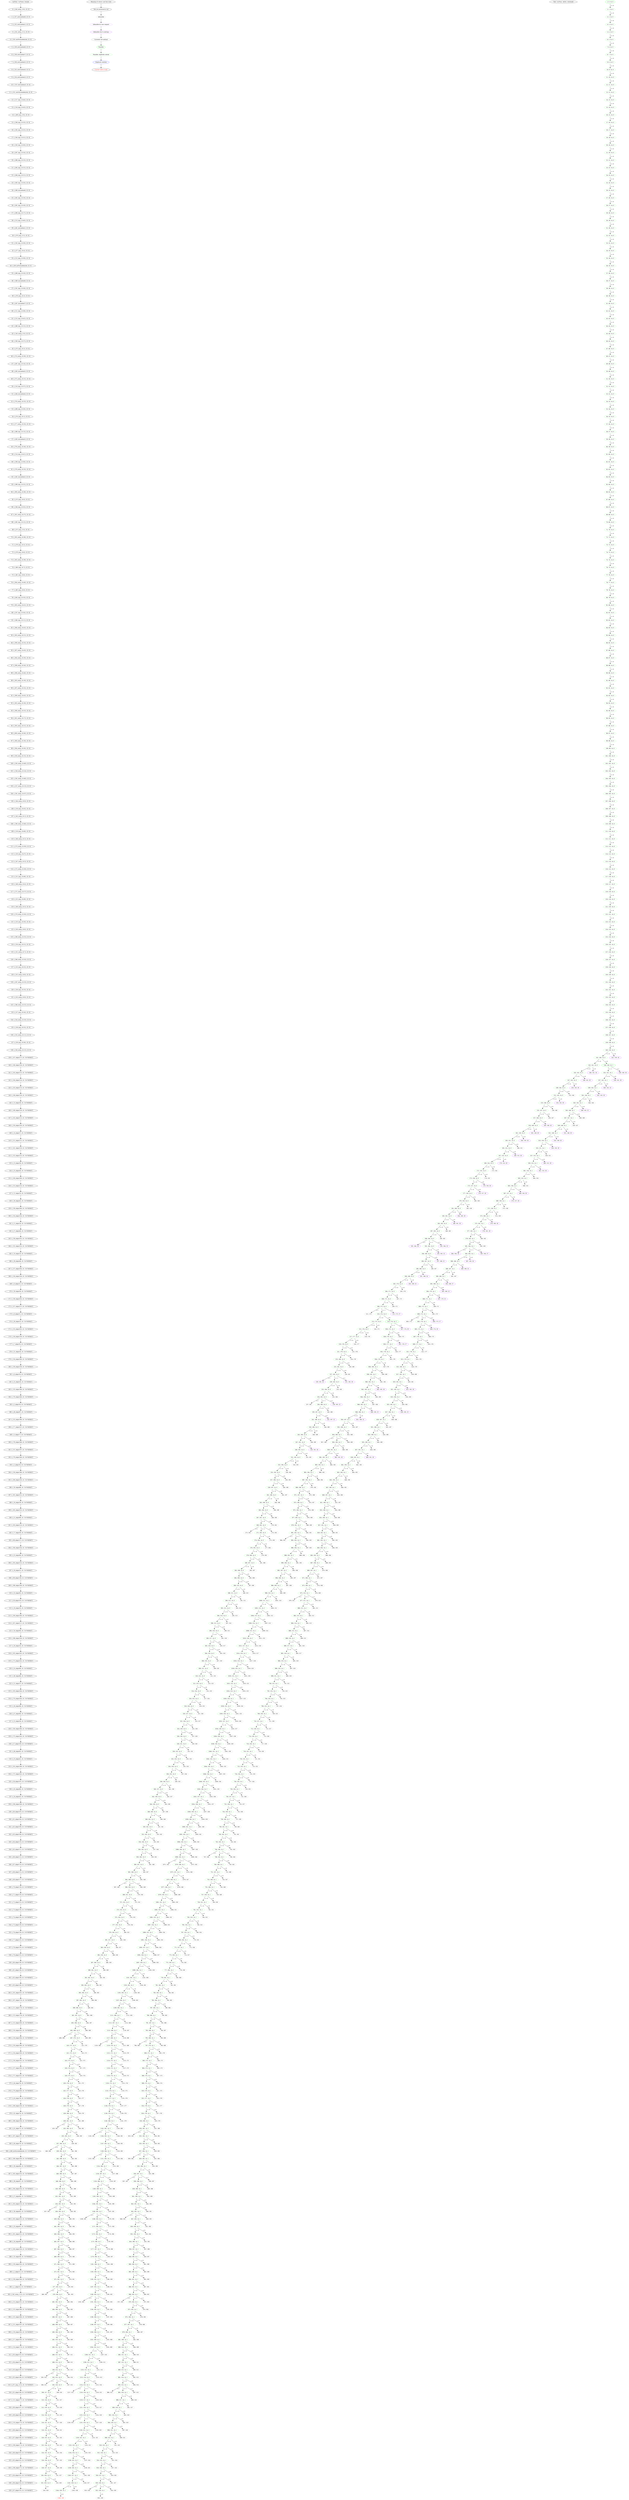 digraph g {
legend_varNames [ label="varNum: varName, bounds" ]
legend_varNames_0 [ label="0: x_540_out(g_{10}), [0, 0]" ]
legend_varNames_1 [ label="1: x_537_out(random6), [0, 0]" ]
legend_varNames_2 [ label="2: x_532_out(random1), [0, 0]" ]
legend_varNames_3 [ label="3: x_541_out(g_{11}), [0, 0]" ]
legend_varNames_4 [ label="4: x_530_out(Formaldehyde), [0, 0]" ]
legend_varNames_5 [ label="5: x_539_out(random8), [0, 0]" ]
legend_varNames_6 [ label="6: x_538_out(random7), [0, 0]" ]
legend_varNames_7 [ label="7: x_536_out(random5), [0, 0]" ]
legend_varNames_8 [ label="8: x_535_out(random4), [0, 0]" ]
legend_varNames_9 [ label="9: x_534_out(random3), [0, 0]" ]
legend_varNames_10 [ label="10: x_533_out(random2), [0, 0]" ]
legend_varNames_11 [ label="11: x_531_out(Glycolaldehyde), [0, 0]" ]
legend_varNames_12 [ label="12: x_517_in(p_{0,44}), [0, 0]" ]
legend_varNames_13 [ label="13: x_516_in(p_{0,43}), [0, 0]" ]
legend_varNames_14 [ label="14: x_469_in(g_{10}), [0, 0]" ]
legend_varNames_15 [ label="15: x_506_in(p_{0,33}), [0, 0]" ]
legend_varNames_16 [ label="16: x_505_in(p_{0,32}), [0, 0]" ]
legend_varNames_17 [ label="17: x_504_in(p_{0,31}), [0, 0]" ]
legend_varNames_18 [ label="18: x_503_in(p_{0,30}), [0, 0]" ]
legend_varNames_19 [ label="19: x_497_in(p_{0,24}), [0, 0]" ]
legend_varNames_20 [ label="20: x_496_in(p_{0,23}), [0, 0]" ]
legend_varNames_21 [ label="21: x_495_in(p_{0,22}), [0, 0]" ]
legend_varNames_22 [ label="22: x_494_in(p_{0,21}), [0, 0]" ]
legend_varNames_23 [ label="23: x_493_in(p_{0,20}), [0, 0]" ]
legend_varNames_24 [ label="24: x_466_in(random6), [0, 0]" ]
legend_varNames_25 [ label="25: x_492_in(p_{0,19}), [0, 0]" ]
legend_varNames_26 [ label="26: x_491_in(p_{0,18}), [0, 0]" ]
legend_varNames_27 [ label="27: x_490_in(p_{0,17}), [0, 0]" ]
legend_varNames_28 [ label="28: x_513_in(p_{0,40}), [0, 0]" ]
legend_varNames_29 [ label="29: x_461_in(random1), [0, 0]" ]
legend_varNames_30 [ label="30: x_470_in(g_{11}), [0, 0]" ]
legend_varNames_31 [ label="31: x_502_in(p_{0,29}), [0, 0]" ]
legend_varNames_32 [ label="32: x_477_in(p_{0,4}), [0, 0]" ]
legend_varNames_33 [ label="33: x_512_in(p_{0,39}), [0, 0]" ]
legend_varNames_34 [ label="34: x_459_in(Formaldehyde), [0, 0]" ]
legend_varNames_35 [ label="35: x_489_in(p_{0,16}), [0, 0]" ]
legend_varNames_36 [ label="36: x_468_in(random8), [0, 0]" ]
legend_varNames_37 [ label="37: x_501_in(p_{0,28}), [0, 0]" ]
legend_varNames_38 [ label="38: x_476_in(p_{0,3}), [0, 0]" ]
legend_varNames_39 [ label="39: x_467_in(random7), [0, 0]" ]
legend_varNames_40 [ label="40: x_511_in(p_{0,38}), [0, 0]" ]
legend_varNames_41 [ label="41: x_515_in(p_{0,42}), [0, 0]" ]
legend_varNames_42 [ label="42: x_488_in(p_{0,15}), [0, 0]" ]
legend_varNames_43 [ label="43: x_543_out(g_{13}), [0, 0]" ]
legend_varNames_44 [ label="44: x_500_in(p_{0,27}), [0, 0]" ]
legend_varNames_45 [ label="45: x_475_in(p_{0,2}), [0, 0]" ]
legend_varNames_46 [ label="46: x_574_out(p_{0,30}), [0, 0]" ]
legend_varNames_47 [ label="47: x_487_in(p_{0,14}), [0, 0]" ]
legend_varNames_48 [ label="48: x_465_in(random5), [0, 0]" ]
legend_varNames_49 [ label="49: x_575_out(p_{0,31}), [0, 0]" ]
legend_varNames_50 [ label="50: x_510_in(p_{0,37}), [0, 0]" ]
legend_varNames_51 [ label="51: x_464_in(random4), [0, 0]" ]
legend_varNames_52 [ label="52: x_576_out(p_{0,32}), [0, 0]" ]
legend_varNames_53 [ label="53: x_499_in(p_{0,26}), [0, 0]" ]
legend_varNames_54 [ label="54: x_474_in(p_{0,1}), [0, 0]" ]
legend_varNames_55 [ label="55: x_577_out(p_{0,33}), [0, 0]" ]
legend_varNames_56 [ label="56: x_486_in(p_{0,13}), [0, 0]" ]
legend_varNames_57 [ label="57: x_463_in(random3), [0, 0]" ]
legend_varNames_58 [ label="58: x_578_out(p_{0,34}), [0, 0]" ]
legend_varNames_59 [ label="59: x_514_in(p_{0,41}), [0, 0]" ]
legend_varNames_60 [ label="60: x_509_in(p_{0,36}), [0, 0]" ]
legend_varNames_61 [ label="61: x_579_out(p_{0,35}), [0, 0]" ]
legend_varNames_62 [ label="62: x_462_in(random2), [0, 0]" ]
legend_varNames_63 [ label="63: x_498_in(p_{0,25}), [0, 0]" ]
legend_varNames_64 [ label="64: x_580_out(p_{0,36}), [0, 0]" ]
legend_varNames_65 [ label="65: x_473_in(p_{0,0}), [0, 0]" ]
legend_varNames_66 [ label="66: x_508_in(p_{0,35}), [0, 0]" ]
legend_varNames_67 [ label="67: x_581_out(p_{0,37}), [0, 0]" ]
legend_varNames_68 [ label="68: x_485_in(p_{0,12}), [0, 0]" ]
legend_varNames_69 [ label="69: x_472_in(g_{13}), [0, 0]" ]
legend_varNames_70 [ label="70: x_582_out(p_{0,38}), [0, 0]" ]
legend_varNames_71 [ label="71: x_478_in(p_{0,5}), [0, 0]" ]
legend_varNames_72 [ label="72: x_479_in(p_{0,6}), [0, 0]" ]
legend_varNames_73 [ label="73: x_583_out(p_{0,39}), [0, 0]" ]
legend_varNames_74 [ label="74: x_480_in(p_{0,7}), [0, 0]" ]
legend_varNames_75 [ label="75: x_481_in(p_{0,8}), [0, 0]" ]
legend_varNames_76 [ label="76: x_584_out(p_{0,40}), [0, 0]" ]
legend_varNames_77 [ label="77: x_482_in(p_{0,9}), [0, 0]" ]
legend_varNames_78 [ label="78: x_483_in(p_{0,10}), [0, 0]" ]
legend_varNames_79 [ label="79: x_585_out(p_{0,41}), [0, 0]" ]
legend_varNames_80 [ label="80: x_507_in(p_{0,34}), [0, 0]" ]
legend_varNames_81 [ label="81: x_484_in(p_{0,11}), [0, 0]" ]
legend_varNames_82 [ label="82: x_586_out(p_{0,42}), [0, 0]" ]
legend_varNames_83 [ label="83: x_565_out(p_{0,21}), [0, 0]" ]
legend_varNames_84 [ label="84: x_599_out(p_{0,55}), [0, 0]" ]
legend_varNames_85 [ label="85: x_587_out(p_{0,43}), [0, 0]" ]
legend_varNames_86 [ label="86: x_564_out(p_{0,20}), [0, 0]" ]
legend_varNames_87 [ label="87: x_598_out(p_{0,54}), [0, 0]" ]
legend_varNames_88 [ label="88: x_588_out(p_{0,44}), [0, 0]" ]
legend_varNames_89 [ label="89: x_563_out(p_{0,19}), [0, 0]" ]
legend_varNames_90 [ label="90: x_597_out(p_{0,53}), [0, 0]" ]
legend_varNames_91 [ label="91: x_589_out(p_{0,45}), [0, 0]" ]
legend_varNames_92 [ label="92: x_562_out(p_{0,18}), [0, 0]" ]
legend_varNames_93 [ label="93: x_596_out(p_{0,52}), [0, 0]" ]
legend_varNames_94 [ label="94: x_561_out(p_{0,17}), [0, 0]" ]
legend_varNames_95 [ label="95: x_595_out(p_{0,51}), [0, 0]" ]
legend_varNames_96 [ label="96: x_600_out(p_{0,56}), [0, 0]" ]
legend_varNames_97 [ label="97: x_560_out(p_{0,16}), [0, 0]" ]
legend_varNames_98 [ label="98: x_594_out(p_{0,50}), [0, 0]" ]
legend_varNames_99 [ label="99: x_559_out(p_{0,15}), [0, 0]" ]
legend_varNames_100 [ label="100: x_593_out(p_{0,49}), [0, 0]" ]
legend_varNames_101 [ label="101: x_558_out(p_{0,14}), [0, 0]" ]
legend_varNames_102 [ label="102: x_592_out(p_{0,48}), [0, 0]" ]
legend_varNames_103 [ label="103: x_557_out(p_{0,13}), [0, 0]" ]
legend_varNames_104 [ label="104: x_591_out(p_{0,47}), [0, 0]" ]
legend_varNames_105 [ label="105: x_544_out(p_{0,0}), [0, 0]" ]
legend_varNames_106 [ label="106: x_518_in(p_{0,45}), [0, 0]" ]
legend_varNames_107 [ label="107: x_545_out(p_{0,1}), [0, 0]" ]
legend_varNames_108 [ label="108: x_590_out(p_{0,46}), [0, 0]" ]
legend_varNames_109 [ label="109: x_519_in(p_{0,46}), [0, 0]" ]
legend_varNames_110 [ label="110: x_546_out(p_{0,2}), [0, 0]" ]
legend_varNames_111 [ label="111: x_573_out(p_{0,29}), [0, 0]" ]
legend_varNames_112 [ label="112: x_520_in(p_{0,47}), [0, 0]" ]
legend_varNames_113 [ label="113: x_547_out(p_{0,3}), [0, 0]" ]
legend_varNames_114 [ label="114: x_572_out(p_{0,28}), [0, 0]" ]
legend_varNames_115 [ label="115: x_521_in(p_{0,48}), [0, 0]" ]
legend_varNames_116 [ label="116: x_548_out(p_{0,4}), [0, 0]" ]
legend_varNames_117 [ label="117: x_571_out(p_{0,27}), [0, 0]" ]
legend_varNames_118 [ label="118: x_522_in(p_{0,49}), [0, 0]" ]
legend_varNames_119 [ label="119: x_549_out(p_{0,5}), [0, 0]" ]
legend_varNames_120 [ label="120: x_570_out(p_{0,26}), [0, 0]" ]
legend_varNames_121 [ label="121: x_523_in(p_{0,50}), [0, 0]" ]
legend_varNames_122 [ label="122: x_550_out(p_{0,6}), [0, 0]" ]
legend_varNames_123 [ label="123: x_569_out(p_{0,25}), [0, 0]" ]
legend_varNames_124 [ label="124: x_524_in(p_{0,51}), [0, 0]" ]
legend_varNames_125 [ label="125: x_551_out(p_{0,7}), [0, 0]" ]
legend_varNames_126 [ label="126: x_568_out(p_{0,24}), [0, 0]" ]
legend_varNames_127 [ label="127: x_525_in(p_{0,52}), [0, 0]" ]
legend_varNames_128 [ label="128: x_552_out(p_{0,8}), [0, 0]" ]
legend_varNames_129 [ label="129: x_567_out(p_{0,23}), [0, 0]" ]
legend_varNames_130 [ label="130: x_526_in(p_{0,53}), [0, 0]" ]
legend_varNames_131 [ label="131: x_553_out(p_{0,9}), [0, 0]" ]
legend_varNames_132 [ label="132: x_566_out(p_{0,22}), [0, 0]" ]
legend_varNames_133 [ label="133: x_527_in(p_{0,54}), [0, 0]" ]
legend_varNames_134 [ label="134: x_554_out(p_{0,10}), [0, 0]" ]
legend_varNames_135 [ label="135: x_528_in(p_{0,55}), [0, 0]" ]
legend_varNames_136 [ label="136: x_555_out(p_{0,11}), [0, 0]" ]
legend_varNames_137 [ label="137: x_529_in(p_{0,56}), [0, 0]" ]
legend_varNames_138 [ label="138: x_556_out(p_{0,12}), [0, 0]" ]
legend_varNames_139 [ label="139: x_147_edge(217), [0, 2147483647]" ]
legend_varNames_140 [ label="140: x_146_edge(216), [0, 2147483647]" ]
legend_varNames_141 [ label="141: x_145_edge(215), [0, 2147483647]" ]
legend_varNames_142 [ label="142: x_144_edge(214), [0, 2147483647]" ]
legend_varNames_143 [ label="143: x_143_edge(213), [0, 2147483647]" ]
legend_varNames_144 [ label="144: x_148_edge(218), [0, 2147483647]" ]
legend_varNames_145 [ label="145: x_15_edge(28), [0, 2147483647]" ]
legend_varNames_146 [ label="146: x_149_edge(219), [0, 2147483647]" ]
legend_varNames_147 [ label="147: x_142_edge(212), [0, 2147483647]" ]
legend_varNames_148 [ label="148: x_150_edge(220), [0, 2147483647]" ]
legend_varNames_149 [ label="149: x_14_edge(27), [0, 2147483647]" ]
legend_varNames_150 [ label="150: x_151_edge(221), [0, 2147483647]" ]
legend_varNames_151 [ label="151: x_141_edge(210), [0, 2147483647]" ]
legend_varNames_152 [ label="152: x_152_edge(222), [0, 2147483647]" ]
legend_varNames_153 [ label="153: x_13_edge(26), [0, 2147483647]" ]
legend_varNames_154 [ label="154: x_25_edge(44), [0, 2147483647]" ]
legend_varNames_155 [ label="155: x_140_edge(208), [0, 2147483647]" ]
legend_varNames_156 [ label="156: x_153_edge(223), [0, 2147483647]" ]
legend_varNames_157 [ label="157: x_12_edge(25), [0, 2147483647]" ]
legend_varNames_158 [ label="158: x_26_edge(45), [0, 2147483647]" ]
legend_varNames_159 [ label="159: x_139_edge(206), [0, 2147483647]" ]
legend_varNames_160 [ label="160: x_154_edge(224), [0, 2147483647]" ]
legend_varNames_161 [ label="161: x_11_edge(24), [0, 2147483647]" ]
legend_varNames_162 [ label="162: x_27_edge(46), [0, 2147483647]" ]
legend_varNames_163 [ label="163: x_138_edge(205), [0, 2147483647]" ]
legend_varNames_164 [ label="164: x_155_edge(225), [0, 2147483647]" ]
legend_varNames_165 [ label="165: x_10_edge(23), [0, 2147483647]" ]
legend_varNames_166 [ label="166: x_28_edge(48), [0, 2147483647]" ]
legend_varNames_167 [ label="167: x_137_edge(204), [0, 2147483647]" ]
legend_varNames_168 [ label="168: x_156_edge(226), [0, 2147483647]" ]
legend_varNames_169 [ label="169: x_9_edge(22), [0, 2147483647]" ]
legend_varNames_170 [ label="170: x_29_edge(50), [0, 2147483647]" ]
legend_varNames_171 [ label="171: x_136_edge(203), [0, 2147483647]" ]
legend_varNames_172 [ label="172: x_157_edge(227), [0, 2147483647]" ]
legend_varNames_173 [ label="173: x_8_edge(21), [0, 2147483647]" ]
legend_varNames_174 [ label="174: x_30_edge(52), [0, 2147483647]" ]
legend_varNames_175 [ label="175: x_135_edge(202), [0, 2147483647]" ]
legend_varNames_176 [ label="176: x_158_edge(228), [0, 2147483647]" ]
legend_varNames_177 [ label="177: x_7_edge(20), [0, 2147483647]" ]
legend_varNames_178 [ label="178: x_31_edge(54), [0, 2147483647]" ]
legend_varNames_179 [ label="179: x_134_edge(200), [0, 2147483647]" ]
legend_varNames_180 [ label="180: x_159_edge(229), [0, 2147483647]" ]
legend_varNames_181 [ label="181: x_6_edge(19), [0, 2147483647]" ]
legend_varNames_182 [ label="182: x_32_edge(56), [0, 2147483647]" ]
legend_varNames_183 [ label="183: x_133_edge(199), [0, 2147483647]" ]
legend_varNames_184 [ label="184: x_176_edge(246), [0, 2147483647]" ]
legend_varNames_185 [ label="185: x_5_edge(18), [0, 2147483647]" ]
legend_varNames_186 [ label="186: x_49_edge(87), [0, 2147483647]" ]
legend_varNames_187 [ label="187: x_132_edge(198), [0, 2147483647]" ]
legend_varNames_188 [ label="188: x_177_edge(247), [0, 2147483647]" ]
legend_varNames_189 [ label="189: x_4_edge(17), [0, 2147483647]" ]
legend_varNames_190 [ label="190: x_178_edge(248), [0, 2147483647]" ]
legend_varNames_191 [ label="191: x_131_edge(197), [0, 2147483647]" ]
legend_varNames_192 [ label="192: x_179_edge(249), [0, 2147483647]" ]
legend_varNames_193 [ label="193: x_3_edge(16), [0, 2147483647]" ]
legend_varNames_194 [ label="194: x_130_edge(196), [0, 2147483647]" ]
legend_varNames_195 [ label="195: x_180_edge(250), [0, 2147483647]" ]
legend_varNames_196 [ label="196: x_50_edge(88), [0, 2147483647]" ]
legend_varNames_197 [ label="197: x_181_edge(251), [0, 2147483647]" ]
legend_varNames_198 [ label="198: x_16_edge(29), [0, 2147483647]" ]
legend_varNames_199 [ label="199: x_182_edge(252), [0, 2147483647]" ]
legend_varNames_200 [ label="200: x_51_edge(89), [0, 2147483647]" ]
legend_varNames_201 [ label="201: x_183_edge(253), [0, 2147483647]" ]
legend_varNames_202 [ label="202: x_17_edge(30), [0, 2147483647]" ]
legend_varNames_203 [ label="203: x_98_edge(157), [0, 2147483647]" ]
legend_varNames_204 [ label="204: x_184_edge(254), [0, 2147483647]" ]
legend_varNames_205 [ label="205: x_52_edge(90), [0, 2147483647]" ]
legend_varNames_206 [ label="206: x_185_edge(255), [0, 2147483647]" ]
legend_varNames_207 [ label="207: x_18_edge(31), [0, 2147483647]" ]
legend_varNames_208 [ label="208: x_99_edge(158), [0, 2147483647]" ]
legend_varNames_209 [ label="209: x_186_edge(256), [0, 2147483647]" ]
legend_varNames_210 [ label="210: x_53_edge(92), [0, 2147483647]" ]
legend_varNames_211 [ label="211: x_59_edge(102), [0, 2147483647]" ]
legend_varNames_212 [ label="212: x_19_edge(33), [0, 2147483647]" ]
legend_varNames_213 [ label="213: x_100_edge(160), [0, 2147483647]" ]
legend_varNames_214 [ label="214: x_187_edge(257), [0, 2147483647]" ]
legend_varNames_215 [ label="215: x_54_edge(94), [0, 2147483647]" ]
legend_varNames_216 [ label="216: x_188_edge(258), [0, 2147483647]" ]
legend_varNames_217 [ label="217: x_20_edge(35), [0, 2147483647]" ]
legend_varNames_218 [ label="218: x_102_edge(162), [0, 2147483647]" ]
legend_varNames_219 [ label="219: x_175_edge(245), [0, 2147483647]" ]
legend_varNames_220 [ label="220: x_55_edge(96), [0, 2147483647]" ]
legend_varNames_221 [ label="221: x_48_edge(86), [0, 2147483647]" ]
legend_varNames_222 [ label="222: x_21_edge(37), [0, 2147483647]" ]
legend_varNames_223 [ label="223: x_103_edge(164), [0, 2147483647]" ]
legend_varNames_224 [ label="224: x_174_edge(244), [0, 2147483647]" ]
legend_varNames_225 [ label="225: x_56_edge(98), [0, 2147483647]" ]
legend_varNames_226 [ label="226: x_47_edge(84), [0, 2147483647]" ]
legend_varNames_227 [ label="227: x_22_edge(39), [0, 2147483647]" ]
legend_varNames_228 [ label="228: x_104_edge(166), [0, 2147483647]" ]
legend_varNames_229 [ label="229: x_173_edge(243), [0, 2147483647]" ]
legend_varNames_230 [ label="230: x_57_edge(100), [0, 2147483647]" ]
legend_varNames_231 [ label="231: x_46_edge(82), [0, 2147483647]" ]
legend_varNames_232 [ label="232: x_23_edge(41), [0, 2147483647]" ]
legend_varNames_233 [ label="233: x_105_edge(168), [0, 2147483647]" ]
legend_varNames_234 [ label="234: x_172_edge(242), [0, 2147483647]" ]
legend_varNames_235 [ label="235: x_58_edge(101), [0, 2147483647]" ]
legend_varNames_236 [ label="236: x_45_edge(80), [0, 2147483647]" ]
legend_varNames_237 [ label="237: x_24_edge(42), [0, 2147483647]" ]
legend_varNames_238 [ label="238: x_106_edge(169), [0, 2147483647]" ]
legend_varNames_239 [ label="239: x_60_edge(103), [0, 2147483647]" ]
legend_varNames_240 [ label="240: x_61_edge(104), [0, 2147483647]" ]
legend_varNames_241 [ label="241: x_62_edge(106), [0, 2147483647]" ]
legend_varNames_242 [ label="242: x_63_edge(108), [0, 2147483647]" ]
legend_varNames_243 [ label="243: x_64_edge(110), [0, 2147483647]" ]
legend_varNames_244 [ label="244: x_65_edge(111), [0, 2147483647]" ]
legend_varNames_245 [ label="245: x_66_edge(112), [0, 2147483647]" ]
legend_varNames_246 [ label="246: x_67_edge(114), [0, 2147483647]" ]
legend_varNames_247 [ label="247: x_68_edge(115), [0, 2147483647]" ]
legend_varNames_248 [ label="248: x_69_edge(117), [0, 2147483647]" ]
legend_varNames_249 [ label="249: x_70_edge(118), [0, 2147483647]" ]
legend_varNames_250 [ label="250: x_71_edge(120), [0, 2147483647]" ]
legend_varNames_251 [ label="251: x_72_edge(122), [0, 2147483647]" ]
legend_varNames_252 [ label="252: x_73_edge(124), [0, 2147483647]" ]
legend_varNames_253 [ label="253: x_74_edge(126), [0, 2147483647]" ]
legend_varNames_254 [ label="254: x_75_edge(128), [0, 2147483647]" ]
legend_varNames_255 [ label="255: x_76_edge(130), [0, 2147483647]" ]
legend_varNames_256 [ label="256: x_77_edge(132), [0, 2147483647]" ]
legend_varNames_257 [ label="257: x_78_edge(133), [0, 2147483647]" ]
legend_varNames_258 [ label="258: x_79_edge(135), [0, 2147483647]" ]
legend_varNames_259 [ label="259: x_80_edge(136), [0, 2147483647]" ]
legend_varNames_260 [ label="260: x_81_edge(138), [0, 2147483647]" ]
legend_varNames_261 [ label="261: x_82_edge(139), [0, 2147483647]" ]
legend_varNames_262 [ label="262: x_83_edge(140), [0, 2147483647]" ]
legend_varNames_263 [ label="263: x_101_edge(161), [0, 2147483647]" ]
legend_varNames_264 [ label="264: x_107_edge(170), [0, 2147483647]" ]
legend_varNames_265 [ label="265: x_111_edge(176), [0, 2147483647]" ]
legend_varNames_266 [ label="266: x_113_edge(178), [0, 2147483647]" ]
legend_varNames_267 [ label="267: x_115_edge(180), [0, 2147483647]" ]
legend_varNames_268 [ label="268: x_116_edge(182), [0, 2147483647]" ]
legend_varNames_269 [ label="269: x_118_edge(184), [0, 2147483647]" ]
legend_varNames_270 [ label="270: x_120_edge(186), [0, 2147483647]" ]
legend_varNames_271 [ label="271: x_124_edge(190), [0, 2147483647]" ]
legend_varNames_272 [ label="272: x_126_edge(192), [0, 2147483647]" ]
legend_varNames_273 [ label="273: x_127_edge(193), [0, 2147483647]" ]
legend_varNames_274 [ label="274: x_171_edge(241), [0, 2147483647]" ]
legend_varNames_275 [ label="275: x_44_edge(78), [0, 2147483647]" ]
legend_varNames_276 [ label="276: x_170_edge(240), [0, 2147483647]" ]
legend_varNames_277 [ label="277: x_43_edge(76), [0, 2147483647]" ]
legend_varNames_278 [ label="278: x_169_edge(239), [0, 2147483647]" ]
legend_varNames_279 [ label="279: x_42_edge(74), [0, 2147483647]" ]
legend_varNames_280 [ label="280: x_168_edge(238), [0, 2147483647]" ]
legend_varNames_281 [ label="281: x_41_edge(72), [0, 2147483647]" ]
legend_varNames_282 [ label="282: x_167_edge(237), [0, 2147483647]" ]
legend_varNames_283 [ label="283: x_40_edge(70), [0, 2147483647]" ]
legend_varNames_284 [ label="284: x_460_in(Glycolaldehyde), [0, 2147483647]" ]
legend_varNames_285 [ label="285: x_166_edge(236), [0, 2147483647]" ]
legend_varNames_286 [ label="286: x_39_edge(69), [0, 2147483647]" ]
legend_varNames_287 [ label="287: x_165_edge(235), [0, 2147483647]" ]
legend_varNames_288 [ label="288: x_38_edge(67), [0, 2147483647]" ]
legend_varNames_289 [ label="289: x_164_edge(234), [0, 2147483647]" ]
legend_varNames_290 [ label="290: x_37_edge(64), [0, 2147483647]" ]
legend_varNames_291 [ label="291: x_163_edge(233), [0, 2147483647]" ]
legend_varNames_292 [ label="292: x_36_edge(62), [0, 2147483647]" ]
legend_varNames_293 [ label="293: x_162_edge(232), [0, 2147483647]" ]
legend_varNames_294 [ label="294: x_35_edge(61), [0, 2147483647]" ]
legend_varNames_295 [ label="295: x_161_edge(231), [0, 2147483647]" ]
legend_varNames_296 [ label="296: x_34_edge(60), [0, 2147483647]" ]
legend_varNames_297 [ label="297: x_160_edge(230), [0, 2147483647]" ]
legend_varNames_298 [ label="298: x_33_edge(58), [0, 2147483647]" ]
legend_varNames_299 [ label="299: x_129_edge(195), [0, 2147483647]" ]
legend_varNames_300 [ label="300: x_2_edge(15), [0, 2147483647]" ]
legend_varNames_301 [ label="301: x_128_edge(194), [0, 2147483647]" ]
legend_varNames_302 [ label="302: x_1_edge(14), [0, 2147483647]" ]
legend_varNames_303 [ label="303: x_542_out(g_{12}), [0, 2147483647]" ]
legend_varNames_304 [ label="304: x_125_edge(191), [0, 2147483647]" ]
legend_varNames_305 [ label="305: x_123_edge(189), [0, 2147483647]" ]
legend_varNames_306 [ label="306: x_122_edge(188), [0, 2147483647]" ]
legend_varNames_307 [ label="307: x_121_edge(187), [0, 2147483647]" ]
legend_varNames_308 [ label="308: x_119_edge(185), [0, 2147483647]" ]
legend_varNames_309 [ label="309: x_117_edge(183), [0, 2147483647]" ]
legend_varNames_310 [ label="310: x_114_edge(179), [0, 2147483647]" ]
legend_varNames_311 [ label="311: x_95_edge(152), [0, 2147483647]" ]
legend_varNames_312 [ label="312: x_94_edge(151), [0, 2147483647]" ]
legend_varNames_313 [ label="313: x_93_edge(150), [0, 2147483647]" ]
legend_varNames_314 [ label="314: x_92_edge(149), [0, 2147483647]" ]
legend_varNames_315 [ label="315: x_471_in(g_{12}), [0, 2147483647]" ]
legend_varNames_316 [ label="316: x_91_edge(148), [0, 2147483647]" ]
legend_varNames_317 [ label="317: x_112_edge(177), [0, 2147483647]" ]
legend_varNames_318 [ label="318: x_90_edge(147), [0, 2147483647]" ]
legend_varNames_319 [ label="319: x_89_edge(146), [0, 2147483647]" ]
legend_varNames_320 [ label="320: x_110_edge(175), [0, 2147483647]" ]
legend_varNames_321 [ label="321: x_88_edge(145), [0, 2147483647]" ]
legend_varNames_322 [ label="322: x_87_edge(144), [0, 2147483647]" ]
legend_varNames_323 [ label="323: x_109_edge(173), [0, 2147483647]" ]
legend_varNames_324 [ label="324: x_86_edge(143), [0, 2147483647]" ]
legend_varNames_325 [ label="325: x_85_edge(142), [0, 2147483647]" ]
legend_varNames_326 [ label="326: x_108_edge(171), [0, 2147483647]" ]
legend_varNames_327 [ label="327: x_84_edge(141), [0, 2147483647]" ]
legend_varNames_328 [ label="328: x_96_edge(154), [0, 2147483647]" ]
legend_varNames_329 [ label="329: x_97_edge(155), [0, 2147483647]" ]
legend_varNames -> legend_varNames_0
legend_varNames_0 -> legend_varNames_1
legend_varNames_1 -> legend_varNames_2
legend_varNames_2 -> legend_varNames_3
legend_varNames_3 -> legend_varNames_4
legend_varNames_4 -> legend_varNames_5
legend_varNames_5 -> legend_varNames_6
legend_varNames_6 -> legend_varNames_7
legend_varNames_7 -> legend_varNames_8
legend_varNames_8 -> legend_varNames_9
legend_varNames_9 -> legend_varNames_10
legend_varNames_10 -> legend_varNames_11
legend_varNames_11 -> legend_varNames_12
legend_varNames_12 -> legend_varNames_13
legend_varNames_13 -> legend_varNames_14
legend_varNames_14 -> legend_varNames_15
legend_varNames_15 -> legend_varNames_16
legend_varNames_16 -> legend_varNames_17
legend_varNames_17 -> legend_varNames_18
legend_varNames_18 -> legend_varNames_19
legend_varNames_19 -> legend_varNames_20
legend_varNames_20 -> legend_varNames_21
legend_varNames_21 -> legend_varNames_22
legend_varNames_22 -> legend_varNames_23
legend_varNames_23 -> legend_varNames_24
legend_varNames_24 -> legend_varNames_25
legend_varNames_25 -> legend_varNames_26
legend_varNames_26 -> legend_varNames_27
legend_varNames_27 -> legend_varNames_28
legend_varNames_28 -> legend_varNames_29
legend_varNames_29 -> legend_varNames_30
legend_varNames_30 -> legend_varNames_31
legend_varNames_31 -> legend_varNames_32
legend_varNames_32 -> legend_varNames_33
legend_varNames_33 -> legend_varNames_34
legend_varNames_34 -> legend_varNames_35
legend_varNames_35 -> legend_varNames_36
legend_varNames_36 -> legend_varNames_37
legend_varNames_37 -> legend_varNames_38
legend_varNames_38 -> legend_varNames_39
legend_varNames_39 -> legend_varNames_40
legend_varNames_40 -> legend_varNames_41
legend_varNames_41 -> legend_varNames_42
legend_varNames_42 -> legend_varNames_43
legend_varNames_43 -> legend_varNames_44
legend_varNames_44 -> legend_varNames_45
legend_varNames_45 -> legend_varNames_46
legend_varNames_46 -> legend_varNames_47
legend_varNames_47 -> legend_varNames_48
legend_varNames_48 -> legend_varNames_49
legend_varNames_49 -> legend_varNames_50
legend_varNames_50 -> legend_varNames_51
legend_varNames_51 -> legend_varNames_52
legend_varNames_52 -> legend_varNames_53
legend_varNames_53 -> legend_varNames_54
legend_varNames_54 -> legend_varNames_55
legend_varNames_55 -> legend_varNames_56
legend_varNames_56 -> legend_varNames_57
legend_varNames_57 -> legend_varNames_58
legend_varNames_58 -> legend_varNames_59
legend_varNames_59 -> legend_varNames_60
legend_varNames_60 -> legend_varNames_61
legend_varNames_61 -> legend_varNames_62
legend_varNames_62 -> legend_varNames_63
legend_varNames_63 -> legend_varNames_64
legend_varNames_64 -> legend_varNames_65
legend_varNames_65 -> legend_varNames_66
legend_varNames_66 -> legend_varNames_67
legend_varNames_67 -> legend_varNames_68
legend_varNames_68 -> legend_varNames_69
legend_varNames_69 -> legend_varNames_70
legend_varNames_70 -> legend_varNames_71
legend_varNames_71 -> legend_varNames_72
legend_varNames_72 -> legend_varNames_73
legend_varNames_73 -> legend_varNames_74
legend_varNames_74 -> legend_varNames_75
legend_varNames_75 -> legend_varNames_76
legend_varNames_76 -> legend_varNames_77
legend_varNames_77 -> legend_varNames_78
legend_varNames_78 -> legend_varNames_79
legend_varNames_79 -> legend_varNames_80
legend_varNames_80 -> legend_varNames_81
legend_varNames_81 -> legend_varNames_82
legend_varNames_82 -> legend_varNames_83
legend_varNames_83 -> legend_varNames_84
legend_varNames_84 -> legend_varNames_85
legend_varNames_85 -> legend_varNames_86
legend_varNames_86 -> legend_varNames_87
legend_varNames_87 -> legend_varNames_88
legend_varNames_88 -> legend_varNames_89
legend_varNames_89 -> legend_varNames_90
legend_varNames_90 -> legend_varNames_91
legend_varNames_91 -> legend_varNames_92
legend_varNames_92 -> legend_varNames_93
legend_varNames_93 -> legend_varNames_94
legend_varNames_94 -> legend_varNames_95
legend_varNames_95 -> legend_varNames_96
legend_varNames_96 -> legend_varNames_97
legend_varNames_97 -> legend_varNames_98
legend_varNames_98 -> legend_varNames_99
legend_varNames_99 -> legend_varNames_100
legend_varNames_100 -> legend_varNames_101
legend_varNames_101 -> legend_varNames_102
legend_varNames_102 -> legend_varNames_103
legend_varNames_103 -> legend_varNames_104
legend_varNames_104 -> legend_varNames_105
legend_varNames_105 -> legend_varNames_106
legend_varNames_106 -> legend_varNames_107
legend_varNames_107 -> legend_varNames_108
legend_varNames_108 -> legend_varNames_109
legend_varNames_109 -> legend_varNames_110
legend_varNames_110 -> legend_varNames_111
legend_varNames_111 -> legend_varNames_112
legend_varNames_112 -> legend_varNames_113
legend_varNames_113 -> legend_varNames_114
legend_varNames_114 -> legend_varNames_115
legend_varNames_115 -> legend_varNames_116
legend_varNames_116 -> legend_varNames_117
legend_varNames_117 -> legend_varNames_118
legend_varNames_118 -> legend_varNames_119
legend_varNames_119 -> legend_varNames_120
legend_varNames_120 -> legend_varNames_121
legend_varNames_121 -> legend_varNames_122
legend_varNames_122 -> legend_varNames_123
legend_varNames_123 -> legend_varNames_124
legend_varNames_124 -> legend_varNames_125
legend_varNames_125 -> legend_varNames_126
legend_varNames_126 -> legend_varNames_127
legend_varNames_127 -> legend_varNames_128
legend_varNames_128 -> legend_varNames_129
legend_varNames_129 -> legend_varNames_130
legend_varNames_130 -> legend_varNames_131
legend_varNames_131 -> legend_varNames_132
legend_varNames_132 -> legend_varNames_133
legend_varNames_133 -> legend_varNames_134
legend_varNames_134 -> legend_varNames_135
legend_varNames_135 -> legend_varNames_136
legend_varNames_136 -> legend_varNames_137
legend_varNames_137 -> legend_varNames_138
legend_varNames_138 -> legend_varNames_139
legend_varNames_139 -> legend_varNames_140
legend_varNames_140 -> legend_varNames_141
legend_varNames_141 -> legend_varNames_142
legend_varNames_142 -> legend_varNames_143
legend_varNames_143 -> legend_varNames_144
legend_varNames_144 -> legend_varNames_145
legend_varNames_145 -> legend_varNames_146
legend_varNames_146 -> legend_varNames_147
legend_varNames_147 -> legend_varNames_148
legend_varNames_148 -> legend_varNames_149
legend_varNames_149 -> legend_varNames_150
legend_varNames_150 -> legend_varNames_151
legend_varNames_151 -> legend_varNames_152
legend_varNames_152 -> legend_varNames_153
legend_varNames_153 -> legend_varNames_154
legend_varNames_154 -> legend_varNames_155
legend_varNames_155 -> legend_varNames_156
legend_varNames_156 -> legend_varNames_157
legend_varNames_157 -> legend_varNames_158
legend_varNames_158 -> legend_varNames_159
legend_varNames_159 -> legend_varNames_160
legend_varNames_160 -> legend_varNames_161
legend_varNames_161 -> legend_varNames_162
legend_varNames_162 -> legend_varNames_163
legend_varNames_163 -> legend_varNames_164
legend_varNames_164 -> legend_varNames_165
legend_varNames_165 -> legend_varNames_166
legend_varNames_166 -> legend_varNames_167
legend_varNames_167 -> legend_varNames_168
legend_varNames_168 -> legend_varNames_169
legend_varNames_169 -> legend_varNames_170
legend_varNames_170 -> legend_varNames_171
legend_varNames_171 -> legend_varNames_172
legend_varNames_172 -> legend_varNames_173
legend_varNames_173 -> legend_varNames_174
legend_varNames_174 -> legend_varNames_175
legend_varNames_175 -> legend_varNames_176
legend_varNames_176 -> legend_varNames_177
legend_varNames_177 -> legend_varNames_178
legend_varNames_178 -> legend_varNames_179
legend_varNames_179 -> legend_varNames_180
legend_varNames_180 -> legend_varNames_181
legend_varNames_181 -> legend_varNames_182
legend_varNames_182 -> legend_varNames_183
legend_varNames_183 -> legend_varNames_184
legend_varNames_184 -> legend_varNames_185
legend_varNames_185 -> legend_varNames_186
legend_varNames_186 -> legend_varNames_187
legend_varNames_187 -> legend_varNames_188
legend_varNames_188 -> legend_varNames_189
legend_varNames_189 -> legend_varNames_190
legend_varNames_190 -> legend_varNames_191
legend_varNames_191 -> legend_varNames_192
legend_varNames_192 -> legend_varNames_193
legend_varNames_193 -> legend_varNames_194
legend_varNames_194 -> legend_varNames_195
legend_varNames_195 -> legend_varNames_196
legend_varNames_196 -> legend_varNames_197
legend_varNames_197 -> legend_varNames_198
legend_varNames_198 -> legend_varNames_199
legend_varNames_199 -> legend_varNames_200
legend_varNames_200 -> legend_varNames_201
legend_varNames_201 -> legend_varNames_202
legend_varNames_202 -> legend_varNames_203
legend_varNames_203 -> legend_varNames_204
legend_varNames_204 -> legend_varNames_205
legend_varNames_205 -> legend_varNames_206
legend_varNames_206 -> legend_varNames_207
legend_varNames_207 -> legend_varNames_208
legend_varNames_208 -> legend_varNames_209
legend_varNames_209 -> legend_varNames_210
legend_varNames_210 -> legend_varNames_211
legend_varNames_211 -> legend_varNames_212
legend_varNames_212 -> legend_varNames_213
legend_varNames_213 -> legend_varNames_214
legend_varNames_214 -> legend_varNames_215
legend_varNames_215 -> legend_varNames_216
legend_varNames_216 -> legend_varNames_217
legend_varNames_217 -> legend_varNames_218
legend_varNames_218 -> legend_varNames_219
legend_varNames_219 -> legend_varNames_220
legend_varNames_220 -> legend_varNames_221
legend_varNames_221 -> legend_varNames_222
legend_varNames_222 -> legend_varNames_223
legend_varNames_223 -> legend_varNames_224
legend_varNames_224 -> legend_varNames_225
legend_varNames_225 -> legend_varNames_226
legend_varNames_226 -> legend_varNames_227
legend_varNames_227 -> legend_varNames_228
legend_varNames_228 -> legend_varNames_229
legend_varNames_229 -> legend_varNames_230
legend_varNames_230 -> legend_varNames_231
legend_varNames_231 -> legend_varNames_232
legend_varNames_232 -> legend_varNames_233
legend_varNames_233 -> legend_varNames_234
legend_varNames_234 -> legend_varNames_235
legend_varNames_235 -> legend_varNames_236
legend_varNames_236 -> legend_varNames_237
legend_varNames_237 -> legend_varNames_238
legend_varNames_238 -> legend_varNames_239
legend_varNames_239 -> legend_varNames_240
legend_varNames_240 -> legend_varNames_241
legend_varNames_241 -> legend_varNames_242
legend_varNames_242 -> legend_varNames_243
legend_varNames_243 -> legend_varNames_244
legend_varNames_244 -> legend_varNames_245
legend_varNames_245 -> legend_varNames_246
legend_varNames_246 -> legend_varNames_247
legend_varNames_247 -> legend_varNames_248
legend_varNames_248 -> legend_varNames_249
legend_varNames_249 -> legend_varNames_250
legend_varNames_250 -> legend_varNames_251
legend_varNames_251 -> legend_varNames_252
legend_varNames_252 -> legend_varNames_253
legend_varNames_253 -> legend_varNames_254
legend_varNames_254 -> legend_varNames_255
legend_varNames_255 -> legend_varNames_256
legend_varNames_256 -> legend_varNames_257
legend_varNames_257 -> legend_varNames_258
legend_varNames_258 -> legend_varNames_259
legend_varNames_259 -> legend_varNames_260
legend_varNames_260 -> legend_varNames_261
legend_varNames_261 -> legend_varNames_262
legend_varNames_262 -> legend_varNames_263
legend_varNames_263 -> legend_varNames_264
legend_varNames_264 -> legend_varNames_265
legend_varNames_265 -> legend_varNames_266
legend_varNames_266 -> legend_varNames_267
legend_varNames_267 -> legend_varNames_268
legend_varNames_268 -> legend_varNames_269
legend_varNames_269 -> legend_varNames_270
legend_varNames_270 -> legend_varNames_271
legend_varNames_271 -> legend_varNames_272
legend_varNames_272 -> legend_varNames_273
legend_varNames_273 -> legend_varNames_274
legend_varNames_274 -> legend_varNames_275
legend_varNames_275 -> legend_varNames_276
legend_varNames_276 -> legend_varNames_277
legend_varNames_277 -> legend_varNames_278
legend_varNames_278 -> legend_varNames_279
legend_varNames_279 -> legend_varNames_280
legend_varNames_280 -> legend_varNames_281
legend_varNames_281 -> legend_varNames_282
legend_varNames_282 -> legend_varNames_283
legend_varNames_283 -> legend_varNames_284
legend_varNames_284 -> legend_varNames_285
legend_varNames_285 -> legend_varNames_286
legend_varNames_286 -> legend_varNames_287
legend_varNames_287 -> legend_varNames_288
legend_varNames_288 -> legend_varNames_289
legend_varNames_289 -> legend_varNames_290
legend_varNames_290 -> legend_varNames_291
legend_varNames_291 -> legend_varNames_292
legend_varNames_292 -> legend_varNames_293
legend_varNames_293 -> legend_varNames_294
legend_varNames_294 -> legend_varNames_295
legend_varNames_295 -> legend_varNames_296
legend_varNames_296 -> legend_varNames_297
legend_varNames_297 -> legend_varNames_298
legend_varNames_298 -> legend_varNames_299
legend_varNames_299 -> legend_varNames_300
legend_varNames_300 -> legend_varNames_301
legend_varNames_301 -> legend_varNames_302
legend_varNames_302 -> legend_varNames_303
legend_varNames_303 -> legend_varNames_304
legend_varNames_304 -> legend_varNames_305
legend_varNames_305 -> legend_varNames_306
legend_varNames_306 -> legend_varNames_307
legend_varNames_307 -> legend_varNames_308
legend_varNames_308 -> legend_varNames_309
legend_varNames_309 -> legend_varNames_310
legend_varNames_310 -> legend_varNames_311
legend_varNames_311 -> legend_varNames_312
legend_varNames_312 -> legend_varNames_313
legend_varNames_313 -> legend_varNames_314
legend_varNames_314 -> legend_varNames_315
legend_varNames_315 -> legend_varNames_316
legend_varNames_316 -> legend_varNames_317
legend_varNames_317 -> legend_varNames_318
legend_varNames_318 -> legend_varNames_319
legend_varNames_319 -> legend_varNames_320
legend_varNames_320 -> legend_varNames_321
legend_varNames_321 -> legend_varNames_322
legend_varNames_322 -> legend_varNames_323
legend_varNames_323 -> legend_varNames_324
legend_varNames_324 -> legend_varNames_325
legend_varNames_325 -> legend_varNames_326
legend_varNames_326 -> legend_varNames_327
legend_varNames_327 -> legend_varNames_328
legend_varNames_328 -> legend_varNames_329
legend_colours_0 [ label="Meaning of colours and line style" ]
legend_colours_1 [ label="Not yet processed at all"  ]
legend_colours_0 -> legend_colours_1
legend_colours_2 [ label="Infeasible" color=gray ]
legend_colours_1 -> legend_colours_2
legend_colours_3 [ label="Infeasible by user request" color=purple style=dashed ]
legend_colours_2 -> legend_colours_3
legend_colours_4 [ label="Infeasible due to absGap" color=purple ]
legend_colours_3 -> legend_colours_4
legend_colours_5 [ label="Currently not optimal" style=dashed ]
legend_colours_4 -> legend_colours_5
legend_colours_6 [ label="Feasible" color=green ]
legend_colours_5 -> legend_colours_6
legend_colours_7 [ label="Feasible, implicitly solved" color=green style=dashed ]
legend_colours_6 -> legend_colours_7
legend_colours_8 [ label="Duplicate solution" color=blue ]
legend_colours_7 -> legend_colours_8
legend_colours_9 [ label="Current node at exit" fontcolor=red ]
legend_colours_8 -> legend_colours_9
legend_text [ label="Text: varNum, objVal, solutionId" ]
1 [ label="1, 0, 14, 0" color=green ] 
2 [ label="2, 1, 14, 0" color=green style=dashed ] 
1 -> 2 [ label=" == 0" ]
3 [ label="3, 2, 14, 0" color=green style=dashed ] 
2 -> 3 [ label=" == 0" ]
4 [ label="4, 3, 14, 0" color=green style=dashed ] 
3 -> 4 [ label=" == 0" ]
5 [ label="5, 4, 14, 0" color=green style=dashed ] 
4 -> 5 [ label=" == 0" ]
6 [ label="6, 5, 14, 0" color=green style=dashed ] 
5 -> 6 [ label=" == 0" ]
7 [ label="7, 6, 14, 0" color=green style=dashed ] 
6 -> 7 [ label=" == 0" ]
8 [ label="8, 7, 14, 0" color=green style=dashed ] 
7 -> 8 [ label=" == 0" ]
9 [ label="9, 8, 14, 0" color=green style=dashed ] 
8 -> 9 [ label=" == 0" ]
10 [ label="10, 9, 14, 0" color=green style=dashed ] 
9 -> 10 [ label=" == 0" ]
11 [ label="11, 10, 14, 0" color=green style=dashed ] 
10 -> 11 [ label=" == 0" ]
12 [ label="12, 11, 14, 0" color=green style=dashed ] 
11 -> 12 [ label=" == 0" ]
13 [ label="13, 12, 14, 0" color=green style=dashed ] 
12 -> 13 [ label=" == 0" ]
14 [ label="14, 13, 14, 0" color=green style=dashed ] 
13 -> 14 [ label=" == 0" ]
15 [ label="15, 14, 14, 0" color=green style=dashed ] 
14 -> 15 [ label=" == 0" ]
16 [ label="16, 15, 14, 0" color=green style=dashed ] 
15 -> 16 [ label=" == 0" ]
17 [ label="17, 16, 14, 0" color=green style=dashed ] 
16 -> 17 [ label=" == 0" ]
18 [ label="18, 17, 14, 0" color=green style=dashed ] 
17 -> 18 [ label=" == 0" ]
19 [ label="19, 18, 14, 0" color=green style=dashed ] 
18 -> 19 [ label=" == 0" ]
20 [ label="20, 19, 14, 0" color=green style=dashed ] 
19 -> 20 [ label=" == 0" ]
21 [ label="21, 20, 14, 0" color=green style=dashed ] 
20 -> 21 [ label=" == 0" ]
22 [ label="22, 21, 14, 0" color=green style=dashed ] 
21 -> 22 [ label=" == 0" ]
23 [ label="23, 22, 14, 0" color=green style=dashed ] 
22 -> 23 [ label=" == 0" ]
24 [ label="24, 23, 14, 0" color=green style=dashed ] 
23 -> 24 [ label=" == 0" ]
25 [ label="25, 24, 14, 0" color=green style=dashed ] 
24 -> 25 [ label=" == 0" ]
26 [ label="26, 25, 14, 0" color=green style=dashed ] 
25 -> 26 [ label=" == 0" ]
27 [ label="27, 26, 14, 0" color=green style=dashed ] 
26 -> 27 [ label=" == 0" ]
28 [ label="28, 27, 14, 0" color=green style=dashed ] 
27 -> 28 [ label=" == 0" ]
29 [ label="29, 28, 14, 0" color=green style=dashed ] 
28 -> 29 [ label=" == 0" ]
30 [ label="30, 29, 14, 0" color=green style=dashed ] 
29 -> 30 [ label=" == 0" ]
31 [ label="31, 30, 14, 0" color=green style=dashed ] 
30 -> 31 [ label=" == 0" ]
32 [ label="32, 31, 14, 0" color=green style=dashed ] 
31 -> 32 [ label=" == 0" ]
33 [ label="33, 32, 14, 0" color=green style=dashed ] 
32 -> 33 [ label=" == 0" ]
34 [ label="34, 33, 14, 0" color=green style=dashed ] 
33 -> 34 [ label=" == 0" ]
35 [ label="35, 34, 14, 0" color=green style=dashed ] 
34 -> 35 [ label=" == 0" ]
36 [ label="36, 35, 14, 0" color=green style=dashed ] 
35 -> 36 [ label=" == 0" ]
37 [ label="37, 36, 14, 0" color=green style=dashed ] 
36 -> 37 [ label=" == 0" ]
38 [ label="38, 37, 14, 0" color=green style=dashed ] 
37 -> 38 [ label=" == 0" ]
39 [ label="39, 38, 14, 0" color=green style=dashed ] 
38 -> 39 [ label=" == 0" ]
40 [ label="40, 39, 14, 0" color=green style=dashed ] 
39 -> 40 [ label=" == 0" ]
41 [ label="41, 40, 14, 0" color=green style=dashed ] 
40 -> 41 [ label=" == 0" ]
42 [ label="42, 41, 14, 0" color=green style=dashed ] 
41 -> 42 [ label=" == 0" ]
43 [ label="43, 42, 14, 0" color=green style=dashed ] 
42 -> 43 [ label=" == 0" ]
44 [ label="44, 43, 14, 0" color=green style=dashed ] 
43 -> 44 [ label=" == 0" ]
45 [ label="45, 44, 14, 0" color=green style=dashed ] 
44 -> 45 [ label=" == 0" ]
46 [ label="46, 45, 14, 0" color=green style=dashed ] 
45 -> 46 [ label=" == 0" ]
47 [ label="47, 46, 14, 0" color=green style=dashed ] 
46 -> 47 [ label=" == 0" ]
48 [ label="48, 47, 14, 0" color=green style=dashed ] 
47 -> 48 [ label=" == 0" ]
49 [ label="49, 48, 14, 0" color=green style=dashed ] 
48 -> 49 [ label=" == 0" ]
50 [ label="50, 49, 14, 0" color=green style=dashed ] 
49 -> 50 [ label=" == 0" ]
51 [ label="51, 50, 14, 0" color=green style=dashed ] 
50 -> 51 [ label=" == 0" ]
52 [ label="52, 51, 14, 0" color=green style=dashed ] 
51 -> 52 [ label=" == 0" ]
53 [ label="53, 52, 14, 0" color=green style=dashed ] 
52 -> 53 [ label=" == 0" ]
54 [ label="54, 53, 14, 0" color=green style=dashed ] 
53 -> 54 [ label=" == 0" ]
55 [ label="55, 54, 14, 0" color=green style=dashed ] 
54 -> 55 [ label=" == 0" ]
56 [ label="56, 55, 14, 0" color=green style=dashed ] 
55 -> 56 [ label=" == 0" ]
57 [ label="57, 56, 14, 0" color=green style=dashed ] 
56 -> 57 [ label=" == 0" ]
58 [ label="58, 57, 14, 0" color=green style=dashed ] 
57 -> 58 [ label=" == 0" ]
59 [ label="59, 58, 14, 0" color=green style=dashed ] 
58 -> 59 [ label=" == 0" ]
60 [ label="60, 59, 14, 0" color=green style=dashed ] 
59 -> 60 [ label=" == 0" ]
61 [ label="61, 60, 14, 0" color=green style=dashed ] 
60 -> 61 [ label=" == 0" ]
62 [ label="62, 61, 14, 0" color=green style=dashed ] 
61 -> 62 [ label=" == 0" ]
63 [ label="63, 62, 14, 0" color=green style=dashed ] 
62 -> 63 [ label=" == 0" ]
64 [ label="64, 63, 14, 0" color=green style=dashed ] 
63 -> 64 [ label=" == 0" ]
65 [ label="65, 64, 14, 0" color=green style=dashed ] 
64 -> 65 [ label=" == 0" ]
66 [ label="66, 65, 14, 0" color=green style=dashed ] 
65 -> 66 [ label=" == 0" ]
67 [ label="67, 66, 14, 0" color=green style=dashed ] 
66 -> 67 [ label=" == 0" ]
68 [ label="68, 67, 14, 0" color=green style=dashed ] 
67 -> 68 [ label=" == 0" ]
69 [ label="69, 68, 14, 0" color=green style=dashed ] 
68 -> 69 [ label=" == 0" ]
70 [ label="70, 69, 14, 0" color=green style=dashed ] 
69 -> 70 [ label=" == 0" ]
71 [ label="71, 70, 14, 0" color=green style=dashed ] 
70 -> 71 [ label=" == 0" ]
72 [ label="72, 71, 14, 0" color=green style=dashed ] 
71 -> 72 [ label=" == 0" ]
73 [ label="73, 72, 14, 0" color=green style=dashed ] 
72 -> 73 [ label=" == 0" ]
74 [ label="74, 73, 14, 0" color=green style=dashed ] 
73 -> 74 [ label=" == 0" ]
75 [ label="75, 74, 14, 0" color=green style=dashed ] 
74 -> 75 [ label=" == 0" ]
76 [ label="76, 75, 14, 0" color=green style=dashed ] 
75 -> 76 [ label=" == 0" ]
77 [ label="77, 76, 14, 0" color=green style=dashed ] 
76 -> 77 [ label=" == 0" ]
78 [ label="78, 77, 14, 0" color=green style=dashed ] 
77 -> 78 [ label=" == 0" ]
79 [ label="79, 78, 14, 0" color=green style=dashed ] 
78 -> 79 [ label=" == 0" ]
80 [ label="80, 79, 14, 0" color=green style=dashed ] 
79 -> 80 [ label=" == 0" ]
81 [ label="81, 80, 14, 0" color=green style=dashed ] 
80 -> 81 [ label=" == 0" ]
82 [ label="82, 81, 14, 0" color=green style=dashed ] 
81 -> 82 [ label=" == 0" ]
83 [ label="83, 82, 14, 0" color=green style=dashed ] 
82 -> 83 [ label=" == 0" ]
84 [ label="84, 83, 14, 0" color=green style=dashed ] 
83 -> 84 [ label=" == 0" ]
85 [ label="85, 84, 14, 0" color=green style=dashed ] 
84 -> 85 [ label=" == 0" ]
86 [ label="86, 85, 14, 0" color=green style=dashed ] 
85 -> 86 [ label=" == 0" ]
87 [ label="87, 86, 14, 0" color=green style=dashed ] 
86 -> 87 [ label=" == 0" ]
88 [ label="88, 87, 14, 0" color=green style=dashed ] 
87 -> 88 [ label=" == 0" ]
89 [ label="89, 88, 14, 0" color=green style=dashed ] 
88 -> 89 [ label=" == 0" ]
90 [ label="90, 89, 14, 0" color=green style=dashed ] 
89 -> 90 [ label=" == 0" ]
91 [ label="91, 90, 14, 0" color=green style=dashed ] 
90 -> 91 [ label=" == 0" ]
92 [ label="92, 91, 14, 0" color=green style=dashed ] 
91 -> 92 [ label=" == 0" ]
93 [ label="93, 92, 14, 0" color=green style=dashed ] 
92 -> 93 [ label=" == 0" ]
94 [ label="94, 93, 14, 0" color=green style=dashed ] 
93 -> 94 [ label=" == 0" ]
95 [ label="95, 94, 14, 0" color=green style=dashed ] 
94 -> 95 [ label=" == 0" ]
96 [ label="96, 95, 14, 0" color=green style=dashed ] 
95 -> 96 [ label=" == 0" ]
97 [ label="97, 96, 14, 0" color=green style=dashed ] 
96 -> 97 [ label=" == 0" ]
98 [ label="98, 97, 14, 0" color=green style=dashed ] 
97 -> 98 [ label=" == 0" ]
99 [ label="99, 98, 14, 0" color=green style=dashed ] 
98 -> 99 [ label=" == 0" ]
100 [ label="100, 99, 14, 0" color=green style=dashed ] 
99 -> 100 [ label=" == 0" ]
101 [ label="101, 100, 14, 0" color=green style=dashed ] 
100 -> 101 [ label=" == 0" ]
102 [ label="102, 101, 14, 0" color=green style=dashed ] 
101 -> 102 [ label=" == 0" ]
103 [ label="103, 102, 14, 0" color=green style=dashed ] 
102 -> 103 [ label=" == 0" ]
104 [ label="104, 103, 14, 0" color=green style=dashed ] 
103 -> 104 [ label=" == 0" ]
105 [ label="105, 104, 14, 0" color=green style=dashed ] 
104 -> 105 [ label=" == 0" ]
106 [ label="106, 105, 14, 0" color=green style=dashed ] 
105 -> 106 [ label=" == 0" ]
107 [ label="107, 106, 14, 0" color=green style=dashed ] 
106 -> 107 [ label=" == 0" ]
108 [ label="108, 107, 14, 0" color=green style=dashed ] 
107 -> 108 [ label=" == 0" ]
109 [ label="109, 108, 14, 0" color=green style=dashed ] 
108 -> 109 [ label=" == 0" ]
110 [ label="110, 109, 14, 0" color=green style=dashed ] 
109 -> 110 [ label=" == 0" ]
111 [ label="111, 110, 14, 0" color=green style=dashed ] 
110 -> 111 [ label=" == 0" ]
112 [ label="112, 111, 14, 0" color=green style=dashed ] 
111 -> 112 [ label=" == 0" ]
113 [ label="113, 112, 14, 0" color=green style=dashed ] 
112 -> 113 [ label=" == 0" ]
114 [ label="114, 113, 14, 0" color=green style=dashed ] 
113 -> 114 [ label=" == 0" ]
115 [ label="115, 114, 14, 0" color=green style=dashed ] 
114 -> 115 [ label=" == 0" ]
116 [ label="116, 115, 14, 0" color=green style=dashed ] 
115 -> 116 [ label=" == 0" ]
117 [ label="117, 116, 14, 0" color=green style=dashed ] 
116 -> 117 [ label=" == 0" ]
118 [ label="118, 117, 14, 0" color=green style=dashed ] 
117 -> 118 [ label=" == 0" ]
119 [ label="119, 118, 14, 0" color=green style=dashed ] 
118 -> 119 [ label=" == 0" ]
120 [ label="120, 119, 14, 0" color=green style=dashed ] 
119 -> 120 [ label=" == 0" ]
121 [ label="121, 120, 14, 0" color=green style=dashed ] 
120 -> 121 [ label=" == 0" ]
122 [ label="122, 121, 14, 0" color=green style=dashed ] 
121 -> 122 [ label=" == 0" ]
123 [ label="123, 122, 14, 0" color=green style=dashed ] 
122 -> 123 [ label=" == 0" ]
124 [ label="124, 123, 14, 0" color=green style=dashed ] 
123 -> 124 [ label=" == 0" ]
125 [ label="125, 124, 14, 0" color=green style=dashed ] 
124 -> 125 [ label=" == 0" ]
126 [ label="126, 125, 14, 0" color=green style=dashed ] 
125 -> 126 [ label=" == 0" ]
127 [ label="127, 126, 14, 0" color=green style=dashed ] 
126 -> 127 [ label=" == 0" ]
128 [ label="128, 127, 14, 0" color=green style=dashed ] 
127 -> 128 [ label=" == 0" ]
129 [ label="129, 128, 14, 0" color=green style=dashed ] 
128 -> 129 [ label=" == 0" ]
130 [ label="130, 129, 14, 0" color=green style=dashed ] 
129 -> 130 [ label=" == 0" ]
131 [ label="131, 130, 14, 0" color=green style=dashed ] 
130 -> 131 [ label=" == 0" ]
132 [ label="132, 131, 14, 0" color=green style=dashed ] 
131 -> 132 [ label=" == 0" ]
133 [ label="133, 132, 14, 0" color=green style=dashed ] 
132 -> 133 [ label=" == 0" ]
134 [ label="134, 133, 14, 0" color=green style=dashed ] 
133 -> 134 [ label=" == 0" ]
135 [ label="135, 134, 14, 0" color=green style=dashed ] 
134 -> 135 [ label=" == 0" ]
136 [ label="136, 135, 14, 0" color=green style=dashed ] 
135 -> 136 [ label=" == 0" ]
137 [ label="137, 136, 14, 0" color=green style=dashed ] 
136 -> 137 [ label=" == 0" ]
138 [ label="138, 137, 14, 0" color=green style=dashed ] 
137 -> 138 [ label=" == 0" ]
139 [ label="139, 138, 14, 0" color=green style=dashed ] 
138 -> 139 [ label=" == 0" ]
140 [ label="140, 139, 14, 0" color=green style=dashed ] 
139 -> 140 [ label=" == 0" ]
141 [ label="141, 140, 14, 0" color=green style=dashed ] 
140 -> 141 [ label=" == 0" ]
143 [ label="143, 141, 14, 0" color=green style=dashed ] 
141 -> 143 [ label=" == 0" ]
145 [ label="145, 142, 14, 0" color=green style=dashed ] 
143 -> 145 [ label=" == 0" ]
147 [ label="147, 143, 14, 0" color=green style=dashed ] 
145 -> 147 [ label=" == 0" ]
149 [ label="149, 144, 14, 0" color=green style=dashed ] 
147 -> 149 [ label=" == 0" ]
151 [ label="151, 145, 14, 0" color=green style=dashed ] 
149 -> 151 [ label=" == 0" ]
153 [ label="153, 146, 14, 0" color=green style=dashed ] 
151 -> 153 [ label=" == 0" ]
155 [ label="155, 147, 14, 0" color=green style=dashed ] 
153 -> 155 [ label=" == 0" ]
157 [ label="157, 148, 14, 0" color=green style=dashed ] 
155 -> 157 [ label=" == 0" ]
159 [ label="159, 149, 14, 0" color=green style=dashed ] 
157 -> 159 [ label=" == 0" ]
161 [ label="161, 150, 14, 0" color=green style=dashed ] 
159 -> 161 [ label=" == 0" ]
163 [ label="163, 151, 14, 0" color=green style=dashed ] 
161 -> 163 [ label=" == 0" ]
165 [ label="165, 152, 14, 0" color=green style=dashed ] 
163 -> 165 [ label=" == 0" ]
167 [ label="167, 153, 14, 0" color=green style=dashed ] 
165 -> 167 [ label=" == 0" ]
169 [ label="169, 154, 14, 0" color=green style=dashed ] 
167 -> 169 [ label=" == 0" ]
171 [ label="171, 155, 14, 0" color=green style=dashed ] 
169 -> 171 [ label=" == 0" ]
173 [ label="173, 156, 14, 0" color=green style=dashed ] 
171 -> 173 [ label=" == 0" ]
175 [ label="175, 157, 14, 0" color=green style=dashed ] 
173 -> 175 [ label=" == 0" ]
177 [ label="177, 158, 14, 0" color=green style=dashed ] 
175 -> 177 [ label=" == 0" ]
179 [ label="179, 159, 14, 0" color=green style=dashed ] 
177 -> 179 [ label=" == 0" ]
181 [ label="181, 160, 14, 0" color=green style=dashed ] 
179 -> 181 [ label=" == 0" ]
183 [ label="183, 161, 14, 0" color=green style=dashed ] 
181 -> 183 [ label=" == 0" ]
185 [ label="185, 162, 14, 0" color=green style=dashed ] 
183 -> 185 [ label=" == 0" ]
187 [ label="187, 163, 14, 0" color=green style=dashed ] 
185 -> 187 [ label=" == 0" ]
189 [ label="189, 164, 14, 0" color=green style=dashed ] 
187 -> 189 [ label=" == 0" ]
192 [ label="192, 164, 18" color=purple ] 
189 -> 192 [ label="< 1" ]
191 [ label="191, 165, 14, 0" color=green style=dashed ] 
189 -> 191 [ label=" == 1" ]
194 [ label="194, 166, 14, 0" color=green style=dashed ] 
191 -> 194 [ label=" == 0" ]
196 [ label="196, 167, 14, 0" color=green style=dashed ] 
194 -> 196 [ label=" == 0" ]
198 [ label="198, 168, 14, 0" color=green style=dashed ] 
196 -> 198 [ label=" == 0" ]
200 [ label="200, 169, 14, 0" color=green style=dashed ] 
198 -> 200 [ label=" == 0" ]
202 [ label="202, 170, 14, 0" color=green style=dashed ] 
200 -> 202 [ label=" == 0" ]
204 [ label="204, 171, 14, 0" color=green style=dashed ] 
202 -> 204 [ label=" == 0" ]
206 [ label="206, 172, 14, 0" color=green style=dashed ] 
204 -> 206 [ label=" == 0" ]
208 [ label="208, 173, 14, 0" color=green style=dashed ] 
206 -> 208 [ label=" == 0" ]
211 [ label="211, 173" color=gray ] 
208 -> 211 [ label="< 1" ]
210 [ label="210, 174, 14, 0" color=green style=dashed ] 
208 -> 210 [ label=" == 1" ]
213 [ label="213, 175, 14, 0" color=green style=dashed ] 
210 -> 213 [ label=" == 0" ]
215 [ label="215, 176, 14, 0" color=green style=dashed ] 
213 -> 215 [ label=" == 0" ]
217 [ label="217, 177, 14, 0" color=green style=dashed ] 
215 -> 217 [ label=" == 0" ]
219 [ label="219, 178, 14, 0" color=green style=dashed ] 
217 -> 219 [ label=" == 0" ]
221 [ label="221, 179, 14, 0" color=green style=dashed ] 
219 -> 221 [ label=" == 0" ]
223 [ label="223, 180, 14, 0" color=green style=dashed ] 
221 -> 223 [ label=" == 0" ]
225 [ label="225, 181, 14, 0" color=green style=dashed ] 
223 -> 225 [ label=" == 0" ]
227 [ label="227, 182, 14, 0" color=green style=dashed ] 
225 -> 227 [ label=" == 0" ]
230 [ label="230, 182, 16" color=purple ] 
227 -> 230 [ label="< 1" ]
229 [ label="229, 183, 14, 0" color=green style=dashed ] 
227 -> 229 [ label=" == 1" ]
232 [ label="232, 184, 14, 0" color=green style=dashed ] 
229 -> 232 [ label=" == 0" ]
234 [ label="234, 185, 14, 0" color=green style=dashed ] 
232 -> 234 [ label=" == 0" ]
237 [ label="237, 185" color=gray ] 
234 -> 237 [ label="< 1" ]
236 [ label="236, 186, 14, 0" color=green style=dashed ] 
234 -> 236 [ label=" == 1" ]
239 [ label="239, 187, 14, 0" color=green style=dashed ] 
236 -> 239 [ label=" == 0" ]
241 [ label="241, 188, 14, 0" color=green style=dashed ] 
239 -> 241 [ label=" == 0" ]
243 [ label="243, 189, 14, 0" color=green style=dashed ] 
241 -> 243 [ label=" == 0" ]
245 [ label="245, 190, 14, 0" color=green style=dashed ] 
243 -> 245 [ label=" == 0" ]
247 [ label="247, 191, 14, 0" color=green style=dashed ] 
245 -> 247 [ label=" == 0" ]
249 [ label="249, 192, 14, 0" color=green style=dashed ] 
247 -> 249 [ label=" == 0" ]
251 [ label="251, 193, 14, 0" color=green style=dashed ] 
249 -> 251 [ label=" == 0" ]
253 [ label="253, 194, 14, 0" color=green style=dashed ] 
251 -> 253 [ label=" == 0" ]
255 [ label="255, 195, 14, 0" color=green style=dashed ] 
253 -> 255 [ label=" == 0" ]
257 [ label="257, 196, 14, 0" color=green style=dashed ] 
255 -> 257 [ label=" == 0" ]
259 [ label="259, 197, 14, 0" color=green style=dashed ] 
257 -> 259 [ label=" == 0" ]
261 [ label="261, 198, 14, 0" color=green style=dashed ] 
259 -> 261 [ label=" == 0" ]
263 [ label="263, 199, 14, 0" color=green style=dashed ] 
261 -> 263 [ label=" == 0" ]
265 [ label="265, 200, 14, 0" color=green style=dashed ] 
263 -> 265 [ label=" == 0" ]
267 [ label="267, 201, 14, 0" color=green style=dashed ] 
265 -> 267 [ label=" == 0" ]
269 [ label="269, 202, 14, 0" color=green style=dashed ] 
267 -> 269 [ label=" == 0" ]
272 [ label="272, 202" color=gray ] 
269 -> 272 [ label="< 1" ]
271 [ label="271, 203, 14, 0" color=green style=dashed ] 
269 -> 271 [ label=" == 1" ]
274 [ label="274, 204, 14, 0" color=green style=dashed ] 
271 -> 274 [ label=" == 0" ]
276 [ label="276, 205, 14, 0" color=green style=dashed ] 
274 -> 276 [ label=" == 0" ]
278 [ label="278, 206, 14, 0" color=green style=dashed ] 
276 -> 278 [ label=" == 0" ]
280 [ label="280, 207, 14, 0" color=green style=dashed ] 
278 -> 280 [ label=" == 0" ]
282 [ label="282, 208, 14, 0" color=green style=dashed ] 
280 -> 282 [ label=" == 0" ]
284 [ label="284, 209, 14, 0" color=green style=dashed ] 
282 -> 284 [ label=" == 0" ]
286 [ label="286, 210, 14, 0" color=green style=dashed ] 
284 -> 286 [ label=" == 0" ]
288 [ label="288, 211, 14, 0" color=green style=dashed ] 
286 -> 288 [ label=" == 0" ]
290 [ label="290, 212, 14, 0" color=green style=dashed ] 
288 -> 290 [ label=" == 0" ]
292 [ label="292, 213, 14, 0" color=green style=dashed ] 
290 -> 292 [ label=" == 0" ]
294 [ label="294, 214, 14, 0" color=green style=dashed ] 
292 -> 294 [ label=" == 0" ]
296 [ label="296, 215, 14, 0" color=green style=dashed ] 
294 -> 296 [ label=" == 0" ]
298 [ label="298, 216, 14, 0" color=green style=dashed ] 
296 -> 298 [ label=" == 0" ]
300 [ label="300, 217, 14, 0" color=green style=dashed ] 
298 -> 300 [ label=" == 0" ]
302 [ label="302, 218, 14, 0" color=green style=dashed ] 
300 -> 302 [ label=" == 0" ]
304 [ label="304, 219, 14, 0" color=green style=dashed ] 
302 -> 304 [ label=" == 0" ]
306 [ label="306, 220, 14, 0" color=green style=dashed ] 
304 -> 306 [ label=" == 0" ]
308 [ label="308, 221, 14, 0" color=green style=dashed ] 
306 -> 308 [ label=" == 0" ]
310 [ label="310, 222, 14, 0" color=green style=dashed ] 
308 -> 310 [ label=" == 0" ]
312 [ label="312, 223, 14, 0" color=green style=dashed ] 
310 -> 312 [ label=" == 0" ]
314 [ label="314, 224, 14, 0" color=green style=dashed ] 
312 -> 314 [ label=" == 0" ]
316 [ label="316, 225, 14, 0" color=green style=dashed ] 
314 -> 316 [ label=" == 0" ]
318 [ label="318, 226, 14, 0" color=green style=dashed ] 
316 -> 318 [ label=" == 0" ]
320 [ label="320, 227, 14, 0" color=green style=dashed ] 
318 -> 320 [ label=" == 0" ]
322 [ label="322, 228, 14, 0" color=green style=dashed ] 
320 -> 322 [ label=" == 0" ]
324 [ label="324, 229, 14, 0" color=green style=dashed ] 
322 -> 324 [ label=" == 0" ]
326 [ label="326, 230, 14, 0" color=green style=dashed ] 
324 -> 326 [ label=" == 0" ]
328 [ label="328, 231, 14, 0" color=green style=dashed ] 
326 -> 328 [ label=" == 0" ]
330 [ label="330, 232, 14, 0" color=green style=dashed ] 
328 -> 330 [ label=" == 0" ]
332 [ label="332, 233, 14, 0" color=green style=dashed ] 
330 -> 332 [ label=" == 0" ]
334 [ label="334, 234, 14, 0" color=green style=dashed ] 
332 -> 334 [ label=" == 0" ]
336 [ label="336, 235, 14, 0" color=green style=dashed ] 
334 -> 336 [ label=" == 0" ]
338 [ label="338, 236, 14, 0" color=green style=dashed ] 
336 -> 338 [ label=" == 0" ]
340 [ label="340, 237, 14, 0" color=green style=dashed ] 
338 -> 340 [ label=" == 0" ]
342 [ label="342, 238, 14, 0" color=green style=dashed ] 
340 -> 342 [ label=" == 0" ]
344 [ label="344, 239, 14, 0" color=green style=dashed ] 
342 -> 344 [ label=" == 0" ]
346 [ label="346, 240, 14, 0" color=green style=dashed ] 
344 -> 346 [ label=" == 0" ]
348 [ label="348, 241, 14, 0" color=green style=dashed ] 
346 -> 348 [ label=" == 0" ]
350 [ label="350, 242, 14, 0" color=green style=dashed ] 
348 -> 350 [ label=" == 0" ]
352 [ label="352, 243, 14, 0" color=green style=dashed ] 
350 -> 352 [ label=" == 0" ]
354 [ label="354, 244, 14, 0" color=green style=dashed ] 
352 -> 354 [ label=" == 0" ]
356 [ label="356, 245, 14, 0" color=green style=dashed ] 
354 -> 356 [ label=" == 0" ]
358 [ label="358, 246, 14, 0" color=green style=dashed ] 
356 -> 358 [ label=" == 0" ]
360 [ label="360, 247, 14, 0" color=green style=dashed ] 
358 -> 360 [ label=" == 0" ]
362 [ label="362, 248, 14, 0" color=green style=dashed ] 
360 -> 362 [ label=" == 0" ]
364 [ label="364, 249, 14, 0" color=green style=dashed ] 
362 -> 364 [ label=" == 0" ]
367 [ label="367, 249" color=gray ] 
364 -> 367 [ label="< 1" ]
366 [ label="366, 250, 14, 0" color=green style=dashed ] 
364 -> 366 [ label=" == 1" ]
369 [ label="369, 251, 14, 0" color=green style=dashed ] 
366 -> 369 [ label=" == 0" ]
371 [ label="371, 252, 14, 0" color=green style=dashed ] 
369 -> 371 [ label=" == 0" ]
373 [ label="373, 253, 14, 0" color=green style=dashed ] 
371 -> 373 [ label=" == 0" ]
375 [ label="375, 254, 14, 0" color=green style=dashed ] 
373 -> 375 [ label=" == 0" ]
377 [ label="377, 255, 14, 0" color=green style=dashed ] 
375 -> 377 [ label=" == 0" ]
379 [ label="379, 256, 14, 0" color=green style=dashed ] 
377 -> 379 [ label=" == 0" ]
381 [ label="381, 257, 14, 0" color=green style=dashed ] 
379 -> 381 [ label=" == 0" ]
383 [ label="383, 258, 14, 0" color=green style=dashed ] 
381 -> 383 [ label=" == 0" ]
385 [ label="385, 259, 14, 0" color=green style=dashed ] 
383 -> 385 [ label=" == 0" ]
387 [ label="387, 260, 14, 0" color=green style=dashed ] 
385 -> 387 [ label=" == 0" ]
389 [ label="389, 261, 14, 0" color=green style=dashed ] 
387 -> 389 [ label=" == 0" ]
391 [ label="391, 262, 14, 0" color=green style=dashed ] 
389 -> 391 [ label=" == 0" ]
393 [ label="393, 263, 14, 0" color=green style=dashed ] 
391 -> 393 [ label=" == 0" ]
395 [ label="395, 264, 14, 0" color=green style=dashed ] 
393 -> 395 [ label=" == 0" ]
397 [ label="397, 265, 14, 0" color=green style=dashed ] 
395 -> 397 [ label=" == 0" ]
399 [ label="399, 266, 14, 0" color=green style=dashed ] 
397 -> 399 [ label=" == 0" ]
401 [ label="401, 267, 14, 0" color=green style=dashed ] 
399 -> 401 [ label=" == 0" ]
403 [ label="403, 268, 14, 0" color=green style=dashed ] 
401 -> 403 [ label=" == 0" ]
405 [ label="405, 269, 14, 0" color=green style=dashed ] 
403 -> 405 [ label=" == 0" ]
408 [ label="408, 269" color=gray ] 
405 -> 408 [ label="< 1" ]
407 [ label="407, 270, 14, 0" color=green style=dashed ] 
405 -> 407 [ label=" == 1" ]
410 [ label="410, 271, 14, 0" color=green style=dashed ] 
407 -> 410 [ label=" == 0" ]
412 [ label="412, 272, 14, 0" color=green style=dashed ] 
410 -> 412 [ label=" == 0" ]
414 [ label="414, 273, 14, 0" color=green style=dashed ] 
412 -> 414 [ label=" == 0" ]
416 [ label="416, 274, 14, 0" color=green style=dashed ] 
414 -> 416 [ label=" == 0" ]
418 [ label="418, 275, 14, 0" color=green style=dashed ] 
416 -> 418 [ label=" == 0" ]
420 [ label="420, 276, 14, 0" color=green style=dashed ] 
418 -> 420 [ label=" == 0" ]
422 [ label="422, 277, 14, 0" color=green style=dashed ] 
420 -> 422 [ label=" == 0" ]
424 [ label="424, 278, 14, 0" color=green style=dashed ] 
422 -> 424 [ label=" == 0" ]
426 [ label="426, 279, 14, 0" color=green style=dashed ] 
424 -> 426 [ label=" == 0" ]
428 [ label="428, 280, 14, 0" color=green style=dashed ] 
426 -> 428 [ label=" == 0" ]
430 [ label="430, 281, 14, 0" color=green style=dashed ] 
428 -> 430 [ label=" == 0" ]
433 [ label="433, 281" color=gray ] 
430 -> 433 [ label="< 1" ]
432 [ label="432, 282, 14, 0" color=green style=dashed ] 
430 -> 432 [ label=" == 1" ]
435 [ label="435, 283, 14, 0" color=green style=dashed ] 
432 -> 435 [ label=" == 0" ]
437 [ label="437, 284, 14, 0" color=green style=dashed ] 
435 -> 437 [ label=" == 0" ]
440 [ label="440, 284" color=gray ] 
437 -> 440 [ label="< 2" ]
439 [ label="439, 285, 14, 0" color=green style=dashed ] 
437 -> 439 [ label=" == 2" ]
442 [ label="442, 286, 14, 0" color=green style=dashed ] 
439 -> 442 [ label=" == 0" ]
444 [ label="444, 287, 14, 0" color=green style=dashed ] 
442 -> 444 [ label=" == 0" ]
446 [ label="446, 288, 14, 0" color=green style=dashed ] 
444 -> 446 [ label=" == 0" ]
448 [ label="448, 289, 14, 0" color=green style=dashed ] 
446 -> 448 [ label=" == 0" ]
450 [ label="450, 290, 14, 0" color=green style=dashed ] 
448 -> 450 [ label=" == 0" ]
452 [ label="452, 291, 14, 0" color=green style=dashed ] 
450 -> 452 [ label=" == 0" ]
454 [ label="454, 292, 14, 0" color=green style=dashed ] 
452 -> 454 [ label=" == 0" ]
457 [ label="457, 292" color=gray ] 
454 -> 457 [ label="< 1" ]
456 [ label="456, 293, 14, 0" color=green style=dashed ] 
454 -> 456 [ label=" == 1" ]
459 [ label="459, 294, 14, 0" color=green style=dashed ] 
456 -> 459 [ label=" == 0" ]
461 [ label="461, 295, 14, 0" color=green style=dashed ] 
459 -> 461 [ label=" == 0" ]
463 [ label="463, 296, 14, 0" color=green style=dashed ] 
461 -> 463 [ label=" == 0" ]
465 [ label="465, 297, 14, 0" color=green style=dashed ] 
463 -> 465 [ label=" == 0" ]
467 [ label="467, 298, 14, 0" color=green style=dashed ] 
465 -> 467 [ label=" == 0" ]
469 [ label="469, 299, 14, 0" color=green style=dashed ] 
467 -> 469 [ label=" == 0" ]
471 [ label="471, 300, 14, 0" color=green style=dashed ] 
469 -> 471 [ label=" == 0" ]
473 [ label="473, 301, 14, 0" color=green style=dashed ] 
471 -> 473 [ label=" == 0" ]
475 [ label="475, 302, 14, 0" color=green style=dashed ] 
473 -> 475 [ label=" == 0" ]
477 [ label="477, 303, 14, 0" color=green style=dashed ] 
475 -> 477 [ label=" == 0" ]
480 [ label="480, 303" color=gray ] 
477 -> 480 [ label="< 2" ]
479 [ label="479, 304, 14, 0" color=green style=dashed ] 
477 -> 479 [ label=" == 2" ]
482 [ label="482, 305, 14, 0" color=green style=dashed ] 
479 -> 482 [ label=" == 0" ]
484 [ label="484, 306, 14, 0" color=green style=dashed ] 
482 -> 484 [ label=" == 0" ]
486 [ label="486, 307, 14, 0" color=green style=dashed ] 
484 -> 486 [ label=" == 0" ]
488 [ label="488, 308, 14, 0" color=green style=dashed ] 
486 -> 488 [ label=" == 0" ]
490 [ label="490, 309, 14, 0" color=green style=dashed ] 
488 -> 490 [ label=" == 0" ]
492 [ label="492, 310, 14, 0" color=green style=dashed ] 
490 -> 492 [ label=" == 0" ]
494 [ label="494, 311, 14, 0" color=green style=dashed ] 
492 -> 494 [ label=" == 0" ]
496 [ label="496, 312, 14, 0" color=green style=dashed ] 
494 -> 496 [ label=" == 0" ]
498 [ label="498, 313, 14, 0" color=green style=dashed ] 
496 -> 498 [ label=" == 0" ]
500 [ label="500, 314, 14, 0" color=green style=dashed ] 
498 -> 500 [ label=" == 0" ]
503 [ label="503, 314" color=gray ] 
500 -> 503 [ label="< 1" ]
502 [ label="502, 315, 14, 0" color=green style=dashed ] 
500 -> 502 [ label=" == 1" ]
506 [ label="506, 315" color=gray ] 
502 -> 506 [ label="< 1" ]
505 [ label="505, 316, 14, 0" color=green style=dashed ] 
502 -> 505 [ label=" == 1" ]
508 [ label="508, 317, 14, 0" color=green style=dashed ] 
505 -> 508 [ label=" == 0" ]
510 [ label="510, 318, 14, 0" color=green style=dashed ] 
508 -> 510 [ label=" == 0" ]
512 [ label="512, 319, 14, 0" color=green style=dashed ] 
510 -> 512 [ label=" == 0" ]
514 [ label="514, 320, 14, 0" color=green style=dashed ] 
512 -> 514 [ label=" == 0" ]
516 [ label="516, 321, 14, 0" color=green style=dashed ] 
514 -> 516 [ label=" == 0" ]
518 [ label="518, 322, 14, 0" color=green style=dashed ] 
516 -> 518 [ label=" == 0" ]
520 [ label="520, 323, 14, 0" color=green style=dashed ] 
518 -> 520 [ label=" == 0" ]
522 [ label="522, 324, 14, 0" color=green style=dashed ] 
520 -> 522 [ label=" == 0" ]
524 [ label="524, 325, 14, 0" color=green style=dashed ] 
522 -> 524 [ label=" == 0" ]
526 [ label="526, 326, 14, 0" color=green style=dashed ] 
524 -> 526 [ label=" == 0" ]
528 [ label="528, 327, 14, 0" color=green style=dashed ] 
526 -> 528 [ label=" == 0" ]
530 [ label="530, 328, 14, 0" color=green style=dashed ] 
528 -> 530 [ label=" == 0" ]
532 [ label="532, 329, 14, 0" color=green style=dashed ] 
530 -> 532 [ label=" == 0" ]
534 [ label="534, 329" color=gray ] 
532 -> 534 [ label=" > 0" ]
533 [ label="533, 328" color=gray ] 
530 -> 533 [ label=" > 0" ]
531 [ label="531, 327" color=gray ] 
528 -> 531 [ label=" > 0" ]
529 [ label="529, 326" color=gray ] 
526 -> 529 [ label=" > 0" ]
527 [ label="527, 325" color=gray ] 
524 -> 527 [ label=" > 0" ]
525 [ label="525, 324" color=gray ] 
522 -> 525 [ label=" > 0" ]
523 [ label="523, 323" color=gray ] 
520 -> 523 [ label=" > 0" ]
521 [ label="521, 322" color=gray ] 
518 -> 521 [ label=" > 0" ]
519 [ label="519, 321" color=gray ] 
516 -> 519 [ label=" > 0" ]
517 [ label="517, 320" color=gray ] 
514 -> 517 [ label=" > 0" ]
515 [ label="515, 319" color=gray ] 
512 -> 515 [ label=" > 0" ]
513 [ label="513, 318" color=gray ] 
510 -> 513 [ label=" > 0" ]
511 [ label="511, 317" color=gray ] 
508 -> 511 [ label=" > 0" ]
509 [ label="509, 316" color=gray ] 
505 -> 509 [ label=" > 0" ]
507 [ label="507, 315" color=gray ] 
502 -> 507 [ label=" > 1" ]
504 [ label="504, 314" color=gray ] 
500 -> 504 [ label=" > 1" ]
501 [ label="501, 313" color=gray ] 
498 -> 501 [ label=" > 0" ]
499 [ label="499, 312" color=gray ] 
496 -> 499 [ label=" > 0" ]
497 [ label="497, 311" color=gray ] 
494 -> 497 [ label=" > 0" ]
495 [ label="495, 310" color=gray ] 
492 -> 495 [ label=" > 0" ]
493 [ label="493, 309" color=gray ] 
490 -> 493 [ label=" > 0" ]
491 [ label="491, 308" color=gray ] 
488 -> 491 [ label=" > 0" ]
489 [ label="489, 307" color=gray ] 
486 -> 489 [ label=" > 0" ]
487 [ label="487, 306" color=gray ] 
484 -> 487 [ label=" > 0" ]
485 [ label="485, 305" color=gray ] 
482 -> 485 [ label=" > 0" ]
483 [ label="483, 304" color=gray ] 
479 -> 483 [ label=" > 0" ]
481 [ label="481, 303" color=gray ] 
477 -> 481 [ label=" > 2" ]
478 [ label="478, 302" color=gray ] 
475 -> 478 [ label=" > 0" ]
476 [ label="476, 301" color=gray ] 
473 -> 476 [ label=" > 0" ]
474 [ label="474, 300" color=gray ] 
471 -> 474 [ label=" > 0" ]
472 [ label="472, 299" color=gray ] 
469 -> 472 [ label=" > 0" ]
470 [ label="470, 298" color=gray ] 
467 -> 470 [ label=" > 0" ]
468 [ label="468, 297" color=gray ] 
465 -> 468 [ label=" > 0" ]
466 [ label="466, 296" color=gray ] 
463 -> 466 [ label=" > 0" ]
464 [ label="464, 295" color=gray ] 
461 -> 464 [ label=" > 0" ]
462 [ label="462, 294" color=gray ] 
459 -> 462 [ label=" > 0" ]
460 [ label="460, 293" color=gray ] 
456 -> 460 [ label=" > 0" ]
458 [ label="458, 292" color=gray ] 
454 -> 458 [ label=" > 1" ]
455 [ label="455, 291" color=gray ] 
452 -> 455 [ label=" > 0" ]
453 [ label="453, 290" color=gray ] 
450 -> 453 [ label=" > 0" ]
451 [ label="451, 289" color=gray ] 
448 -> 451 [ label=" > 0" ]
449 [ label="449, 288" color=gray ] 
446 -> 449 [ label=" > 0" ]
447 [ label="447, 287" color=gray ] 
444 -> 447 [ label=" > 0" ]
445 [ label="445, 286" color=gray ] 
442 -> 445 [ label=" > 0" ]
443 [ label="443, 285" color=gray ] 
439 -> 443 [ label=" > 0" ]
441 [ label="441, 284" color=gray ] 
437 -> 441 [ label=" > 2" ]
438 [ label="438, 283" color=gray ] 
435 -> 438 [ label=" > 0" ]
436 [ label="436, 282" color=gray ] 
432 -> 436 [ label=" > 0" ]
434 [ label="434, 281" color=gray ] 
430 -> 434 [ label=" > 1" ]
431 [ label="431, 280" color=gray ] 
428 -> 431 [ label=" > 0" ]
429 [ label="429, 279" color=gray ] 
426 -> 429 [ label=" > 0" ]
427 [ label="427, 278" color=gray ] 
424 -> 427 [ label=" > 0" ]
425 [ label="425, 277" color=gray ] 
422 -> 425 [ label=" > 0" ]
423 [ label="423, 276" color=gray ] 
420 -> 423 [ label=" > 0" ]
421 [ label="421, 275" color=gray ] 
418 -> 421 [ label=" > 0" ]
419 [ label="419, 274" color=gray ] 
416 -> 419 [ label=" > 0" ]
417 [ label="417, 273" color=gray ] 
414 -> 417 [ label=" > 0" ]
415 [ label="415, 272" color=gray ] 
412 -> 415 [ label=" > 0" ]
413 [ label="413, 271" color=gray ] 
410 -> 413 [ label=" > 0" ]
411 [ label="411, 270" color=gray ] 
407 -> 411 [ label=" > 0" ]
409 [ label="409, 269" color=gray ] 
405 -> 409 [ label=" > 1" ]
406 [ label="406, 268" color=gray ] 
403 -> 406 [ label=" > 0" ]
404 [ label="404, 267" color=gray ] 
401 -> 404 [ label=" > 0" ]
402 [ label="402, 266" color=gray ] 
399 -> 402 [ label=" > 0" ]
400 [ label="400, 265" color=gray ] 
397 -> 400 [ label=" > 0" ]
398 [ label="398, 264" color=gray ] 
395 -> 398 [ label=" > 0" ]
396 [ label="396, 263" color=gray ] 
393 -> 396 [ label=" > 0" ]
394 [ label="394, 262" color=gray ] 
391 -> 394 [ label=" > 0" ]
392 [ label="392, 261" color=gray ] 
389 -> 392 [ label=" > 0" ]
390 [ label="390, 260" color=gray ] 
387 -> 390 [ label=" > 0" ]
388 [ label="388, 259" color=gray ] 
385 -> 388 [ label=" > 0" ]
386 [ label="386, 258" color=gray ] 
383 -> 386 [ label=" > 0" ]
384 [ label="384, 257" color=gray ] 
381 -> 384 [ label=" > 0" ]
382 [ label="382, 256" color=gray ] 
379 -> 382 [ label=" > 0" ]
380 [ label="380, 255" color=gray ] 
377 -> 380 [ label=" > 0" ]
378 [ label="378, 254" color=gray ] 
375 -> 378 [ label=" > 0" ]
376 [ label="376, 253" color=gray ] 
373 -> 376 [ label=" > 0" ]
374 [ label="374, 252" color=gray ] 
371 -> 374 [ label=" > 0" ]
372 [ label="372, 251" color=gray ] 
369 -> 372 [ label=" > 0" ]
370 [ label="370, 250" color=gray ] 
366 -> 370 [ label=" > 0" ]
368 [ label="368, 249" color=gray ] 
364 -> 368 [ label=" > 1" ]
365 [ label="365, 248" color=gray ] 
362 -> 365 [ label=" > 0" ]
363 [ label="363, 247" color=gray ] 
360 -> 363 [ label=" > 0" ]
361 [ label="361, 246" color=gray ] 
358 -> 361 [ label=" > 0" ]
359 [ label="359, 245" color=gray ] 
356 -> 359 [ label=" > 0" ]
357 [ label="357, 244" color=gray ] 
354 -> 357 [ label=" > 0" ]
355 [ label="355, 243" color=gray ] 
352 -> 355 [ label=" > 0" ]
353 [ label="353, 242" color=gray ] 
350 -> 353 [ label=" > 0" ]
351 [ label="351, 241" color=gray ] 
348 -> 351 [ label=" > 0" ]
349 [ label="349, 240" color=gray ] 
346 -> 349 [ label=" > 0" ]
347 [ label="347, 239" color=gray ] 
344 -> 347 [ label=" > 0" ]
345 [ label="345, 238" color=gray ] 
342 -> 345 [ label=" > 0" ]
343 [ label="343, 237" color=gray ] 
340 -> 343 [ label=" > 0" ]
341 [ label="341, 236" color=gray ] 
338 -> 341 [ label=" > 0" ]
339 [ label="339, 235" color=gray ] 
336 -> 339 [ label=" > 0" ]
337 [ label="337, 234" color=gray ] 
334 -> 337 [ label=" > 0" ]
335 [ label="335, 233" color=gray ] 
332 -> 335 [ label=" > 0" ]
333 [ label="333, 232" color=gray ] 
330 -> 333 [ label=" > 0" ]
331 [ label="331, 231" color=gray ] 
328 -> 331 [ label=" > 0" ]
329 [ label="329, 230" color=gray ] 
326 -> 329 [ label=" > 0" ]
327 [ label="327, 229" color=gray ] 
324 -> 327 [ label=" > 0" ]
325 [ label="325, 228" color=gray ] 
322 -> 325 [ label=" > 0" ]
323 [ label="323, 227" color=gray ] 
320 -> 323 [ label=" > 0" ]
321 [ label="321, 226" color=gray ] 
318 -> 321 [ label=" > 0" ]
319 [ label="319, 225" color=gray ] 
316 -> 319 [ label=" > 0" ]
317 [ label="317, 224" color=gray ] 
314 -> 317 [ label=" > 0" ]
315 [ label="315, 223" color=gray ] 
312 -> 315 [ label=" > 0" ]
313 [ label="313, 222" color=gray ] 
310 -> 313 [ label=" > 0" ]
311 [ label="311, 221" color=gray ] 
308 -> 311 [ label=" > 0" ]
309 [ label="309, 220" color=gray ] 
306 -> 309 [ label=" > 0" ]
307 [ label="307, 219" color=gray ] 
304 -> 307 [ label=" > 0" ]
305 [ label="305, 218" color=gray ] 
302 -> 305 [ label=" > 0" ]
303 [ label="303, 217" color=gray ] 
300 -> 303 [ label=" > 0" ]
301 [ label="301, 216" color=gray ] 
298 -> 301 [ label=" > 0" ]
299 [ label="299, 215" color=gray ] 
296 -> 299 [ label=" > 0" ]
297 [ label="297, 214" color=gray ] 
294 -> 297 [ label=" > 0" ]
295 [ label="295, 213" color=gray ] 
292 -> 295 [ label=" > 0" ]
293 [ label="293, 212" color=gray ] 
290 -> 293 [ label=" > 0" ]
291 [ label="291, 211" color=gray ] 
288 -> 291 [ label=" > 0" ]
289 [ label="289, 210" color=gray ] 
286 -> 289 [ label=" > 0" ]
287 [ label="287, 209" color=gray ] 
284 -> 287 [ label=" > 0" ]
285 [ label="285, 208" color=gray ] 
282 -> 285 [ label=" > 0" ]
283 [ label="283, 207" color=gray ] 
280 -> 283 [ label=" > 0" ]
281 [ label="281, 206" color=gray ] 
278 -> 281 [ label=" > 0" ]
279 [ label="279, 205" color=gray ] 
276 -> 279 [ label=" > 0" ]
277 [ label="277, 204" color=gray ] 
274 -> 277 [ label=" > 0" ]
275 [ label="275, 203" color=gray ] 
271 -> 275 [ label=" > 0" ]
273 [ label="273, 202" color=gray ] 
269 -> 273 [ label=" > 1" ]
270 [ label="270, 201" color=gray ] 
267 -> 270 [ label=" > 0" ]
268 [ label="268, 200" color=gray ] 
265 -> 268 [ label=" > 0" ]
266 [ label="266, 199" color=gray ] 
263 -> 266 [ label=" > 0" ]
264 [ label="264, 198" color=gray ] 
261 -> 264 [ label=" > 0" ]
262 [ label="262, 197" color=gray ] 
259 -> 262 [ label=" > 0" ]
260 [ label="260, 196" color=gray ] 
257 -> 260 [ label=" > 0" ]
258 [ label="258, 195" color=gray ] 
255 -> 258 [ label=" > 0" ]
256 [ label="256, 194" color=gray ] 
253 -> 256 [ label=" > 0" ]
254 [ label="254, 193" color=gray ] 
251 -> 254 [ label=" > 0" ]
252 [ label="252, 192" color=gray ] 
249 -> 252 [ label=" > 0" ]
250 [ label="250, 191, 20" color=purple ] 
247 -> 250 [ label=" > 0" ]
248 [ label="248, 190" color=gray ] 
245 -> 248 [ label=" > 0" ]
246 [ label="246, 189" color=gray ] 
243 -> 246 [ label=" > 0" ]
244 [ label="244, 188" color=gray ] 
241 -> 244 [ label=" > 0" ]
242 [ label="242, 187, 22" color=purple ] 
239 -> 242 [ label=" > 0" ]
240 [ label="240, 186" color=gray ] 
236 -> 240 [ label=" > 0" ]
238 [ label="238, 185, 22" color=purple ] 
234 -> 238 [ label=" > 1" ]
235 [ label="235, 184" color=gray ] 
232 -> 235 [ label=" > 0" ]
233 [ label="233, 183" color=gray ] 
229 -> 233 [ label=" > 0" ]
231 [ label="231, 182, 20" color=purple ] 
227 -> 231 [ label=" > 1" ]
228 [ label="228, 181" color=gray ] 
225 -> 228 [ label=" > 0" ]
226 [ label="226, 180" color=gray ] 
223 -> 226 [ label=" > 0" ]
224 [ label="224, 179" color=gray ] 
221 -> 224 [ label=" > 0" ]
222 [ label="222, 178" color=gray ] 
219 -> 222 [ label=" > 0" ]
220 [ label="220, 177" color=gray ] 
217 -> 220 [ label=" > 0" ]
218 [ label="218, 176" color=gray ] 
215 -> 218 [ label=" > 0" ]
216 [ label="216, 175" color=gray ] 
213 -> 216 [ label=" > 0" ]
214 [ label="214, 174, 14, 2" color=green ] 
210 -> 214 [ label=" > 0" ]
926 [ label="926, 175, 14, 2" color=green style=dashed ] 
214 -> 926 [ label=" == 1" ]
928 [ label="928, 176, 14, 2" color=green style=dashed ] 
926 -> 928 [ label=" == 0" ]
930 [ label="930, 177, 14, 2" color=green style=dashed ] 
928 -> 930 [ label=" == 0" ]
932 [ label="932, 178, 14, 2" color=green style=dashed ] 
930 -> 932 [ label=" == 0" ]
934 [ label="934, 179, 14, 2" color=green style=dashed ] 
932 -> 934 [ label=" == 0" ]
936 [ label="936, 180, 14, 2" color=green style=dashed ] 
934 -> 936 [ label=" == 0" ]
938 [ label="938, 181, 14, 2" color=green style=dashed ] 
936 -> 938 [ label=" == 0" ]
940 [ label="940, 182, 14, 2" color=green style=dashed ] 
938 -> 940 [ label=" == 0" ]
942 [ label="942, 183, 14, 2" color=green style=dashed ] 
940 -> 942 [ label=" == 0" ]
944 [ label="944, 184, 14, 2" color=green style=dashed ] 
942 -> 944 [ label=" == 0" ]
946 [ label="946, 185, 14, 2" color=green style=dashed ] 
944 -> 946 [ label=" == 0" ]
948 [ label="948, 186, 14, 2" color=green style=dashed ] 
946 -> 948 [ label=" == 0" ]
950 [ label="950, 187, 14, 2" color=green style=dashed ] 
948 -> 950 [ label=" == 0" ]
952 [ label="952, 188, 14, 2" color=green style=dashed ] 
950 -> 952 [ label=" == 0" ]
954 [ label="954, 189, 14, 2" color=green style=dashed ] 
952 -> 954 [ label=" == 0" ]
957 [ label="957, 189" color=gray ] 
954 -> 957 [ label="< 1" ]
956 [ label="956, 190, 14, 2" color=green style=dashed ] 
954 -> 956 [ label=" == 1" ]
959 [ label="959, 191, 14, 2" color=green style=dashed ] 
956 -> 959 [ label=" == 0" ]
961 [ label="961, 192, 14, 2" color=green style=dashed ] 
959 -> 961 [ label=" == 0" ]
963 [ label="963, 193, 14, 2" color=green style=dashed ] 
961 -> 963 [ label=" == 0" ]
965 [ label="965, 194, 14, 2" color=green style=dashed ] 
963 -> 965 [ label=" == 0" ]
967 [ label="967, 195, 14, 2" color=green style=dashed ] 
965 -> 967 [ label=" == 0" ]
969 [ label="969, 196, 14, 2" color=green style=dashed ] 
967 -> 969 [ label=" == 0" ]
971 [ label="971, 197, 14, 2" color=green style=dashed ] 
969 -> 971 [ label=" == 0" ]
973 [ label="973, 198, 14, 2" color=green style=dashed ] 
971 -> 973 [ label=" == 0" ]
975 [ label="975, 199, 14, 2" color=green style=dashed ] 
973 -> 975 [ label=" == 0" ]
977 [ label="977, 200, 14, 2" color=green style=dashed ] 
975 -> 977 [ label=" == 0" ]
979 [ label="979, 201, 14, 2" color=green style=dashed ] 
977 -> 979 [ label=" == 0" ]
981 [ label="981, 202, 14, 2" color=green style=dashed ] 
979 -> 981 [ label=" == 0" ]
984 [ label="984, 202" color=gray ] 
981 -> 984 [ label="< 1" ]
983 [ label="983, 203, 14, 2" color=green style=dashed ] 
981 -> 983 [ label=" == 1" ]
986 [ label="986, 204, 14, 2" color=green style=dashed ] 
983 -> 986 [ label=" == 0" ]
988 [ label="988, 205, 14, 2" color=green style=dashed ] 
986 -> 988 [ label=" == 0" ]
990 [ label="990, 206, 14, 2" color=green style=dashed ] 
988 -> 990 [ label=" == 0" ]
992 [ label="992, 207, 14, 2" color=green style=dashed ] 
990 -> 992 [ label=" == 0" ]
994 [ label="994, 208, 14, 2" color=green style=dashed ] 
992 -> 994 [ label=" == 0" ]
996 [ label="996, 209, 14, 2" color=green style=dashed ] 
994 -> 996 [ label=" == 0" ]
998 [ label="998, 210, 14, 2" color=green style=dashed ] 
996 -> 998 [ label=" == 0" ]
1000 [ label="1000, 211, 14, 2" color=green style=dashed ] 
998 -> 1000 [ label=" == 0" ]
1002 [ label="1002, 212, 14, 2" color=green style=dashed ] 
1000 -> 1002 [ label=" == 0" ]
1004 [ label="1004, 213, 14, 2" color=green style=dashed ] 
1002 -> 1004 [ label=" == 0" ]
1006 [ label="1006, 214, 14, 2" color=green style=dashed ] 
1004 -> 1006 [ label=" == 0" ]
1008 [ label="1008, 215, 14, 2" color=green style=dashed ] 
1006 -> 1008 [ label=" == 0" ]
1010 [ label="1010, 216, 14, 2" color=green style=dashed ] 
1008 -> 1010 [ label=" == 0" ]
1012 [ label="1012, 217, 14, 2" color=green style=dashed ] 
1010 -> 1012 [ label=" == 0" ]
1014 [ label="1014, 218, 14, 2" color=green style=dashed ] 
1012 -> 1014 [ label=" == 0" ]
1016 [ label="1016, 219, 14, 2" color=green style=dashed ] 
1014 -> 1016 [ label=" == 0" ]
1018 [ label="1018, 220, 14, 2" color=green style=dashed ] 
1016 -> 1018 [ label=" == 0" ]
1020 [ label="1020, 221, 14, 2" color=green style=dashed ] 
1018 -> 1020 [ label=" == 0" ]
1022 [ label="1022, 222, 14, 2" color=green style=dashed ] 
1020 -> 1022 [ label=" == 0" ]
1024 [ label="1024, 223, 14, 2" color=green style=dashed ] 
1022 -> 1024 [ label=" == 0" ]
1026 [ label="1026, 224, 14, 2" color=green style=dashed ] 
1024 -> 1026 [ label=" == 0" ]
1028 [ label="1028, 225, 14, 2" color=green style=dashed ] 
1026 -> 1028 [ label=" == 0" ]
1030 [ label="1030, 226, 14, 2" color=green style=dashed ] 
1028 -> 1030 [ label=" == 0" ]
1032 [ label="1032, 227, 14, 2" color=green style=dashed ] 
1030 -> 1032 [ label=" == 0" ]
1034 [ label="1034, 228, 14, 2" color=green style=dashed ] 
1032 -> 1034 [ label=" == 0" ]
1036 [ label="1036, 229, 14, 2" color=green style=dashed ] 
1034 -> 1036 [ label=" == 0" ]
1038 [ label="1038, 230, 14, 2" color=green style=dashed ] 
1036 -> 1038 [ label=" == 0" ]
1040 [ label="1040, 231, 14, 2" color=green style=dashed ] 
1038 -> 1040 [ label=" == 0" ]
1042 [ label="1042, 232, 14, 2" color=green style=dashed ] 
1040 -> 1042 [ label=" == 0" ]
1044 [ label="1044, 233, 14, 2" color=green style=dashed ] 
1042 -> 1044 [ label=" == 0" ]
1046 [ label="1046, 234, 14, 2" color=green style=dashed ] 
1044 -> 1046 [ label=" == 0" ]
1048 [ label="1048, 235, 14, 2" color=green style=dashed ] 
1046 -> 1048 [ label=" == 0" ]
1050 [ label="1050, 236, 14, 2" color=green style=dashed ] 
1048 -> 1050 [ label=" == 0" ]
1052 [ label="1052, 237, 14, 2" color=green style=dashed ] 
1050 -> 1052 [ label=" == 0" ]
1054 [ label="1054, 238, 14, 2" color=green style=dashed ] 
1052 -> 1054 [ label=" == 0" ]
1056 [ label="1056, 239, 14, 2" color=green style=dashed ] 
1054 -> 1056 [ label=" == 0" ]
1058 [ label="1058, 240, 14, 2" color=green style=dashed ] 
1056 -> 1058 [ label=" == 0" ]
1060 [ label="1060, 241, 14, 2" color=green style=dashed ] 
1058 -> 1060 [ label=" == 0" ]
1062 [ label="1062, 242, 14, 2" color=green style=dashed ] 
1060 -> 1062 [ label=" == 0" ]
1064 [ label="1064, 243, 14, 2" color=green style=dashed ] 
1062 -> 1064 [ label=" == 0" ]
1066 [ label="1066, 244, 14, 2" color=green style=dashed ] 
1064 -> 1066 [ label=" == 0" ]
1068 [ label="1068, 245, 14, 2" color=green style=dashed ] 
1066 -> 1068 [ label=" == 0" ]
1071 [ label="1071, 245" color=gray ] 
1068 -> 1071 [ label="< 1" ]
1070 [ label="1070, 246, 14, 2" color=green style=dashed ] 
1068 -> 1070 [ label=" == 1" ]
1073 [ label="1073, 247, 14, 2" color=green style=dashed ] 
1070 -> 1073 [ label=" == 0" ]
1075 [ label="1075, 248, 14, 2" color=green style=dashed ] 
1073 -> 1075 [ label=" == 0" ]
1077 [ label="1077, 249, 14, 2" color=green style=dashed ] 
1075 -> 1077 [ label=" == 0" ]
1079 [ label="1079, 250, 14, 2" color=green style=dashed ] 
1077 -> 1079 [ label=" == 0" ]
1081 [ label="1081, 251, 14, 2" color=green style=dashed ] 
1079 -> 1081 [ label=" == 0" ]
1083 [ label="1083, 252, 14, 2" color=green style=dashed ] 
1081 -> 1083 [ label=" == 0" ]
1085 [ label="1085, 253, 14, 2" color=green style=dashed ] 
1083 -> 1085 [ label=" == 0" ]
1087 [ label="1087, 254, 14, 2" color=green style=dashed ] 
1085 -> 1087 [ label=" == 0" ]
1089 [ label="1089, 255, 14, 2" color=green style=dashed ] 
1087 -> 1089 [ label=" == 0" ]
1091 [ label="1091, 256, 14, 2" color=green style=dashed ] 
1089 -> 1091 [ label=" == 0" ]
1093 [ label="1093, 257, 14, 2" color=green style=dashed ] 
1091 -> 1093 [ label=" == 0" ]
1095 [ label="1095, 258, 14, 2" color=green style=dashed ] 
1093 -> 1095 [ label=" == 0" ]
1097 [ label="1097, 259, 14, 2" color=green style=dashed ] 
1095 -> 1097 [ label=" == 0" ]
1099 [ label="1099, 260, 14, 2" color=green style=dashed ] 
1097 -> 1099 [ label=" == 0" ]
1101 [ label="1101, 261, 14, 2" color=green style=dashed ] 
1099 -> 1101 [ label=" == 0" ]
1103 [ label="1103, 262, 14, 2" color=green style=dashed ] 
1101 -> 1103 [ label=" == 0" ]
1105 [ label="1105, 263, 14, 2" color=green style=dashed ] 
1103 -> 1105 [ label=" == 0" ]
1107 [ label="1107, 264, 14, 2" color=green style=dashed ] 
1105 -> 1107 [ label=" == 0" ]
1109 [ label="1109, 265, 14, 2" color=green style=dashed ] 
1107 -> 1109 [ label=" == 0" ]
1111 [ label="1111, 266, 14, 2" color=green style=dashed ] 
1109 -> 1111 [ label=" == 0" ]
1113 [ label="1113, 267, 14, 2" color=green style=dashed ] 
1111 -> 1113 [ label=" == 0" ]
1115 [ label="1115, 268, 14, 2" color=green style=dashed ] 
1113 -> 1115 [ label=" == 0" ]
1117 [ label="1117, 269, 14, 2" color=green style=dashed ] 
1115 -> 1117 [ label=" == 0" ]
1120 [ label="1120, 269" color=gray ] 
1117 -> 1120 [ label="< 1" ]
1119 [ label="1119, 270, 14, 2" color=green style=dashed ] 
1117 -> 1119 [ label=" == 1" ]
1122 [ label="1122, 271, 14, 2" color=green style=dashed ] 
1119 -> 1122 [ label=" == 0" ]
1124 [ label="1124, 272, 14, 2" color=green style=dashed ] 
1122 -> 1124 [ label=" == 0" ]
1126 [ label="1126, 273, 14, 2" color=green style=dashed ] 
1124 -> 1126 [ label=" == 0" ]
1128 [ label="1128, 274, 14, 2" color=green style=dashed ] 
1126 -> 1128 [ label=" == 0" ]
1130 [ label="1130, 275, 14, 2" color=green style=dashed ] 
1128 -> 1130 [ label=" == 0" ]
1132 [ label="1132, 276, 14, 2" color=green style=dashed ] 
1130 -> 1132 [ label=" == 0" ]
1134 [ label="1134, 277, 14, 2" color=green style=dashed ] 
1132 -> 1134 [ label=" == 0" ]
1136 [ label="1136, 278, 14, 2" color=green style=dashed ] 
1134 -> 1136 [ label=" == 0" ]
1138 [ label="1138, 279, 14, 2" color=green style=dashed ] 
1136 -> 1138 [ label=" == 0" ]
1140 [ label="1140, 280, 14, 2" color=green style=dashed ] 
1138 -> 1140 [ label=" == 0" ]
1142 [ label="1142, 281, 14, 2" color=green style=dashed ] 
1140 -> 1142 [ label=" == 0" ]
1145 [ label="1145, 281" color=gray ] 
1142 -> 1145 [ label="< 1" ]
1144 [ label="1144, 282, 14, 2" color=green style=dashed ] 
1142 -> 1144 [ label=" == 1" ]
1147 [ label="1147, 283, 14, 2" color=green style=dashed ] 
1144 -> 1147 [ label=" == 0" ]
1149 [ label="1149, 284, 14, 2" color=green style=dashed ] 
1147 -> 1149 [ label=" == 0" ]
1152 [ label="1152, 284" color=gray ] 
1149 -> 1152 [ label="< 2" ]
1151 [ label="1151, 285, 14, 2" color=green style=dashed ] 
1149 -> 1151 [ label=" == 2" ]
1154 [ label="1154, 286, 14, 2" color=green style=dashed ] 
1151 -> 1154 [ label=" == 0" ]
1156 [ label="1156, 287, 14, 2" color=green style=dashed ] 
1154 -> 1156 [ label=" == 0" ]
1158 [ label="1158, 288, 14, 2" color=green style=dashed ] 
1156 -> 1158 [ label=" == 0" ]
1160 [ label="1160, 289, 14, 2" color=green style=dashed ] 
1158 -> 1160 [ label=" == 0" ]
1162 [ label="1162, 290, 14, 2" color=green style=dashed ] 
1160 -> 1162 [ label=" == 0" ]
1164 [ label="1164, 291, 14, 2" color=green style=dashed ] 
1162 -> 1164 [ label=" == 0" ]
1166 [ label="1166, 292, 14, 2" color=green style=dashed ] 
1164 -> 1166 [ label=" == 0" ]
1169 [ label="1169, 292" color=gray ] 
1166 -> 1169 [ label="< 1" ]
1168 [ label="1168, 293, 14, 2" color=green style=dashed ] 
1166 -> 1168 [ label=" == 1" ]
1171 [ label="1171, 294, 14, 2" color=green style=dashed ] 
1168 -> 1171 [ label=" == 0" ]
1173 [ label="1173, 295, 14, 2" color=green style=dashed ] 
1171 -> 1173 [ label=" == 0" ]
1175 [ label="1175, 296, 14, 2" color=green style=dashed ] 
1173 -> 1175 [ label=" == 0" ]
1177 [ label="1177, 297, 14, 2" color=green style=dashed ] 
1175 -> 1177 [ label=" == 0" ]
1179 [ label="1179, 298, 14, 2" color=green style=dashed ] 
1177 -> 1179 [ label=" == 0" ]
1181 [ label="1181, 299, 14, 2" color=green style=dashed ] 
1179 -> 1181 [ label=" == 0" ]
1183 [ label="1183, 300, 14, 2" color=green style=dashed ] 
1181 -> 1183 [ label=" == 0" ]
1185 [ label="1185, 301, 14, 2" color=green style=dashed ] 
1183 -> 1185 [ label=" == 0" ]
1187 [ label="1187, 302, 14, 2" color=green style=dashed ] 
1185 -> 1187 [ label=" == 0" ]
1189 [ label="1189, 303, 14, 2" color=green style=dashed ] 
1187 -> 1189 [ label=" == 0" ]
1192 [ label="1192, 303" color=gray ] 
1189 -> 1192 [ label="< 2" ]
1191 [ label="1191, 304, 14, 2" color=green style=dashed ] 
1189 -> 1191 [ label=" == 2" ]
1194 [ label="1194, 305, 14, 2" color=green style=dashed ] 
1191 -> 1194 [ label=" == 0" ]
1196 [ label="1196, 306, 14, 2" color=green style=dashed ] 
1194 -> 1196 [ label=" == 0" ]
1198 [ label="1198, 307, 14, 2" color=green style=dashed ] 
1196 -> 1198 [ label=" == 0" ]
1200 [ label="1200, 308, 14, 2" color=green style=dashed ] 
1198 -> 1200 [ label=" == 0" ]
1202 [ label="1202, 309, 14, 2" color=green style=dashed ] 
1200 -> 1202 [ label=" == 0" ]
1204 [ label="1204, 310, 14, 2" color=green style=dashed ] 
1202 -> 1204 [ label=" == 0" ]
1206 [ label="1206, 311, 14, 2" color=green style=dashed ] 
1204 -> 1206 [ label=" == 0" ]
1208 [ label="1208, 312, 14, 2" color=green style=dashed ] 
1206 -> 1208 [ label=" == 0" ]
1210 [ label="1210, 313, 14, 2" color=green style=dashed ] 
1208 -> 1210 [ label=" == 0" ]
1212 [ label="1212, 314, 14, 2" color=green style=dashed ] 
1210 -> 1212 [ label=" == 0" ]
1214 [ label="1214, 315, 14, 2" color=green style=dashed ] 
1212 -> 1214 [ label=" == 0" ]
1217 [ label="1217, 315" color=gray ] 
1214 -> 1217 [ label="< 1" ]
1216 [ label="1216, 316, 14, 2" color=green style=dashed ] 
1214 -> 1216 [ label=" == 1" ]
1219 [ label="1219, 317, 14, 2" color=green style=dashed ] 
1216 -> 1219 [ label=" == 0" ]
1221 [ label="1221, 318, 14, 2" color=green style=dashed ] 
1219 -> 1221 [ label=" == 0" ]
1223 [ label="1223, 319, 14, 2" color=green style=dashed ] 
1221 -> 1223 [ label=" == 0" ]
1226 [ label="1226, 319" color=gray ] 
1223 -> 1226 [ label="< 1" ]
1225 [ label="1225, 320, 14, 2" color=green style=dashed ] 
1223 -> 1225 [ label=" == 1" ]
1228 [ label="1228, 321, 14, 2" color=green style=dashed ] 
1225 -> 1228 [ label=" == 0" ]
1230 [ label="1230, 322, 14, 2" color=green style=dashed ] 
1228 -> 1230 [ label=" == 0" ]
1232 [ label="1232, 323, 14, 2" color=green style=dashed ] 
1230 -> 1232 [ label=" == 0" ]
1234 [ label="1234, 324, 14, 2" color=green style=dashed ] 
1232 -> 1234 [ label=" == 0" ]
1236 [ label="1236, 325, 14, 2" color=green style=dashed ] 
1234 -> 1236 [ label=" == 0" ]
1238 [ label="1238, 326, 14, 2" color=green style=dashed ] 
1236 -> 1238 [ label=" == 0" ]
1240 [ label="1240, 327, 14, 2" color=green style=dashed ] 
1238 -> 1240 [ label=" == 0" ]
1242 [ label="1242, 328, 14, 2" color=green style=dashed ] 
1240 -> 1242 [ label=" == 0" ]
1244 [ label="1244, 329, 14, 2" color=green style=dashed ] 
1242 -> 1244 [ label=" == 0" ]
1246 [ label="1246, 329" color=gray fontcolor=red ] 
1244 -> 1246 [ label=" > 0" ]
1245 [ label="1245, 328" color=gray ] 
1242 -> 1245 [ label=" > 0" ]
1243 [ label="1243, 327" color=gray ] 
1240 -> 1243 [ label=" > 0" ]
1241 [ label="1241, 326" color=gray ] 
1238 -> 1241 [ label=" > 0" ]
1239 [ label="1239, 325" color=gray ] 
1236 -> 1239 [ label=" > 0" ]
1237 [ label="1237, 324" color=gray ] 
1234 -> 1237 [ label=" > 0" ]
1235 [ label="1235, 323" color=gray ] 
1232 -> 1235 [ label=" > 0" ]
1233 [ label="1233, 322" color=gray ] 
1230 -> 1233 [ label=" > 0" ]
1231 [ label="1231, 321" color=gray ] 
1228 -> 1231 [ label=" > 0" ]
1229 [ label="1229, 320" color=gray ] 
1225 -> 1229 [ label=" > 0" ]
1227 [ label="1227, 319" color=gray ] 
1223 -> 1227 [ label=" > 1" ]
1224 [ label="1224, 318" color=gray ] 
1221 -> 1224 [ label=" > 0" ]
1222 [ label="1222, 317" color=gray ] 
1219 -> 1222 [ label=" > 0" ]
1220 [ label="1220, 316" color=gray ] 
1216 -> 1220 [ label=" > 0" ]
1218 [ label="1218, 315" color=gray ] 
1214 -> 1218 [ label=" > 1" ]
1215 [ label="1215, 314" color=gray ] 
1212 -> 1215 [ label=" > 0" ]
1213 [ label="1213, 313" color=gray ] 
1210 -> 1213 [ label=" > 0" ]
1211 [ label="1211, 312" color=gray ] 
1208 -> 1211 [ label=" > 0" ]
1209 [ label="1209, 311" color=gray ] 
1206 -> 1209 [ label=" > 0" ]
1207 [ label="1207, 310" color=gray ] 
1204 -> 1207 [ label=" > 0" ]
1205 [ label="1205, 309" color=gray ] 
1202 -> 1205 [ label=" > 0" ]
1203 [ label="1203, 308" color=gray ] 
1200 -> 1203 [ label=" > 0" ]
1201 [ label="1201, 307" color=gray ] 
1198 -> 1201 [ label=" > 0" ]
1199 [ label="1199, 306" color=gray ] 
1196 -> 1199 [ label=" > 0" ]
1197 [ label="1197, 305" color=gray ] 
1194 -> 1197 [ label=" > 0" ]
1195 [ label="1195, 304" color=gray ] 
1191 -> 1195 [ label=" > 0" ]
1193 [ label="1193, 303" color=gray ] 
1189 -> 1193 [ label=" > 2" ]
1190 [ label="1190, 302" color=gray ] 
1187 -> 1190 [ label=" > 0" ]
1188 [ label="1188, 301" color=gray ] 
1185 -> 1188 [ label=" > 0" ]
1186 [ label="1186, 300" color=gray ] 
1183 -> 1186 [ label=" > 0" ]
1184 [ label="1184, 299" color=gray ] 
1181 -> 1184 [ label=" > 0" ]
1182 [ label="1182, 298" color=gray ] 
1179 -> 1182 [ label=" > 0" ]
1180 [ label="1180, 297" color=gray ] 
1177 -> 1180 [ label=" > 0" ]
1178 [ label="1178, 296" color=gray ] 
1175 -> 1178 [ label=" > 0" ]
1176 [ label="1176, 295" color=gray ] 
1173 -> 1176 [ label=" > 0" ]
1174 [ label="1174, 294" color=gray ] 
1171 -> 1174 [ label=" > 0" ]
1172 [ label="1172, 293" color=gray ] 
1168 -> 1172 [ label=" > 0" ]
1170 [ label="1170, 292" color=gray ] 
1166 -> 1170 [ label=" > 1" ]
1167 [ label="1167, 291" color=gray ] 
1164 -> 1167 [ label=" > 0" ]
1165 [ label="1165, 290" color=gray ] 
1162 -> 1165 [ label=" > 0" ]
1163 [ label="1163, 289" color=gray ] 
1160 -> 1163 [ label=" > 0" ]
1161 [ label="1161, 288" color=gray ] 
1158 -> 1161 [ label=" > 0" ]
1159 [ label="1159, 287" color=gray ] 
1156 -> 1159 [ label=" > 0" ]
1157 [ label="1157, 286" color=gray ] 
1154 -> 1157 [ label=" > 0" ]
1155 [ label="1155, 285" color=gray ] 
1151 -> 1155 [ label=" > 0" ]
1153 [ label="1153, 284" color=gray ] 
1149 -> 1153 [ label=" > 2" ]
1150 [ label="1150, 283" color=gray ] 
1147 -> 1150 [ label=" > 0" ]
1148 [ label="1148, 282" color=gray ] 
1144 -> 1148 [ label=" > 0" ]
1146 [ label="1146, 281" color=gray ] 
1142 -> 1146 [ label=" > 1" ]
1143 [ label="1143, 280" color=gray ] 
1140 -> 1143 [ label=" > 0" ]
1141 [ label="1141, 279" color=gray ] 
1138 -> 1141 [ label=" > 0" ]
1139 [ label="1139, 278" color=gray ] 
1136 -> 1139 [ label=" > 0" ]
1137 [ label="1137, 277" color=gray ] 
1134 -> 1137 [ label=" > 0" ]
1135 [ label="1135, 276" color=gray ] 
1132 -> 1135 [ label=" > 0" ]
1133 [ label="1133, 275" color=gray ] 
1130 -> 1133 [ label=" > 0" ]
1131 [ label="1131, 274" color=gray ] 
1128 -> 1131 [ label=" > 0" ]
1129 [ label="1129, 273" color=gray ] 
1126 -> 1129 [ label=" > 0" ]
1127 [ label="1127, 272" color=gray ] 
1124 -> 1127 [ label=" > 0" ]
1125 [ label="1125, 271" color=gray ] 
1122 -> 1125 [ label=" > 0" ]
1123 [ label="1123, 270" color=gray ] 
1119 -> 1123 [ label=" > 0" ]
1121 [ label="1121, 269" color=gray ] 
1117 -> 1121 [ label=" > 1" ]
1118 [ label="1118, 268" color=gray ] 
1115 -> 1118 [ label=" > 0" ]
1116 [ label="1116, 267" color=gray ] 
1113 -> 1116 [ label=" > 0" ]
1114 [ label="1114, 266" color=gray ] 
1111 -> 1114 [ label=" > 0" ]
1112 [ label="1112, 265" color=gray ] 
1109 -> 1112 [ label=" > 0" ]
1110 [ label="1110, 264" color=gray ] 
1107 -> 1110 [ label=" > 0" ]
1108 [ label="1108, 263" color=gray ] 
1105 -> 1108 [ label=" > 0" ]
1106 [ label="1106, 262" color=gray ] 
1103 -> 1106 [ label=" > 0" ]
1104 [ label="1104, 261" color=gray ] 
1101 -> 1104 [ label=" > 0" ]
1102 [ label="1102, 260" color=gray ] 
1099 -> 1102 [ label=" > 0" ]
1100 [ label="1100, 259" color=gray ] 
1097 -> 1100 [ label=" > 0" ]
1098 [ label="1098, 258" color=gray ] 
1095 -> 1098 [ label=" > 0" ]
1096 [ label="1096, 257" color=gray ] 
1093 -> 1096 [ label=" > 0" ]
1094 [ label="1094, 256" color=gray ] 
1091 -> 1094 [ label=" > 0" ]
1092 [ label="1092, 255" color=gray ] 
1089 -> 1092 [ label=" > 0" ]
1090 [ label="1090, 254" color=gray ] 
1087 -> 1090 [ label=" > 0" ]
1088 [ label="1088, 253" color=gray ] 
1085 -> 1088 [ label=" > 0" ]
1086 [ label="1086, 252" color=gray ] 
1083 -> 1086 [ label=" > 0" ]
1084 [ label="1084, 251" color=gray ] 
1081 -> 1084 [ label=" > 0" ]
1082 [ label="1082, 250" color=gray ] 
1079 -> 1082 [ label=" > 0" ]
1080 [ label="1080, 249" color=gray ] 
1077 -> 1080 [ label=" > 0" ]
1078 [ label="1078, 248" color=gray ] 
1075 -> 1078 [ label=" > 0" ]
1076 [ label="1076, 247" color=gray ] 
1073 -> 1076 [ label=" > 0" ]
1074 [ label="1074, 246" color=gray ] 
1070 -> 1074 [ label=" > 0" ]
1072 [ label="1072, 245" color=gray ] 
1068 -> 1072 [ label=" > 1" ]
1069 [ label="1069, 244" color=gray ] 
1066 -> 1069 [ label=" > 0" ]
1067 [ label="1067, 243" color=gray ] 
1064 -> 1067 [ label=" > 0" ]
1065 [ label="1065, 242" color=gray ] 
1062 -> 1065 [ label=" > 0" ]
1063 [ label="1063, 241" color=gray ] 
1060 -> 1063 [ label=" > 0" ]
1061 [ label="1061, 240" color=gray ] 
1058 -> 1061 [ label=" > 0" ]
1059 [ label="1059, 239" color=gray ] 
1056 -> 1059 [ label=" > 0" ]
1057 [ label="1057, 238" color=gray ] 
1054 -> 1057 [ label=" > 0" ]
1055 [ label="1055, 237" color=gray ] 
1052 -> 1055 [ label=" > 0" ]
1053 [ label="1053, 236" color=gray ] 
1050 -> 1053 [ label=" > 0" ]
1051 [ label="1051, 235" color=gray ] 
1048 -> 1051 [ label=" > 0" ]
1049 [ label="1049, 234" color=gray ] 
1046 -> 1049 [ label=" > 0" ]
1047 [ label="1047, 233" color=gray ] 
1044 -> 1047 [ label=" > 0" ]
1045 [ label="1045, 232" color=gray ] 
1042 -> 1045 [ label=" > 0" ]
1043 [ label="1043, 231" color=gray ] 
1040 -> 1043 [ label=" > 0" ]
1041 [ label="1041, 230" color=gray ] 
1038 -> 1041 [ label=" > 0" ]
1039 [ label="1039, 229" color=gray ] 
1036 -> 1039 [ label=" > 0" ]
1037 [ label="1037, 228" color=gray ] 
1034 -> 1037 [ label=" > 0" ]
1035 [ label="1035, 227" color=gray ] 
1032 -> 1035 [ label=" > 0" ]
1033 [ label="1033, 226" color=gray ] 
1030 -> 1033 [ label=" > 0" ]
1031 [ label="1031, 225" color=gray ] 
1028 -> 1031 [ label=" > 0" ]
1029 [ label="1029, 224" color=gray ] 
1026 -> 1029 [ label=" > 0" ]
1027 [ label="1027, 223" color=gray ] 
1024 -> 1027 [ label=" > 0" ]
1025 [ label="1025, 222" color=gray ] 
1022 -> 1025 [ label=" > 0" ]
1023 [ label="1023, 221" color=gray ] 
1020 -> 1023 [ label=" > 0" ]
1021 [ label="1021, 220" color=gray ] 
1018 -> 1021 [ label=" > 0" ]
1019 [ label="1019, 219" color=gray ] 
1016 -> 1019 [ label=" > 0" ]
1017 [ label="1017, 218" color=gray ] 
1014 -> 1017 [ label=" > 0" ]
1015 [ label="1015, 217" color=gray ] 
1012 -> 1015 [ label=" > 0" ]
1013 [ label="1013, 216" color=gray ] 
1010 -> 1013 [ label=" > 0" ]
1011 [ label="1011, 215" color=gray ] 
1008 -> 1011 [ label=" > 0" ]
1009 [ label="1009, 214" color=gray ] 
1006 -> 1009 [ label=" > 0" ]
1007 [ label="1007, 213" color=gray ] 
1004 -> 1007 [ label=" > 0" ]
1005 [ label="1005, 212" color=gray ] 
1002 -> 1005 [ label=" > 0" ]
1003 [ label="1003, 211" color=gray ] 
1000 -> 1003 [ label=" > 0" ]
1001 [ label="1001, 210" color=gray ] 
998 -> 1001 [ label=" > 0" ]
999 [ label="999, 209" color=gray ] 
996 -> 999 [ label=" > 0" ]
997 [ label="997, 208" color=gray ] 
994 -> 997 [ label=" > 0" ]
995 [ label="995, 207" color=gray ] 
992 -> 995 [ label=" > 0" ]
993 [ label="993, 206" color=gray ] 
990 -> 993 [ label=" > 0" ]
991 [ label="991, 205" color=gray ] 
988 -> 991 [ label=" > 0" ]
989 [ label="989, 204" color=gray ] 
986 -> 989 [ label=" > 0" ]
987 [ label="987, 203" color=gray ] 
983 -> 987 [ label=" > 0" ]
985 [ label="985, 202" color=gray ] 
981 -> 985 [ label=" > 1" ]
982 [ label="982, 201" color=gray ] 
979 -> 982 [ label=" > 0" ]
980 [ label="980, 200" color=gray ] 
977 -> 980 [ label=" > 0" ]
978 [ label="978, 199" color=gray ] 
975 -> 978 [ label=" > 0" ]
976 [ label="976, 198" color=gray ] 
973 -> 976 [ label=" > 0" ]
974 [ label="974, 197" color=gray ] 
971 -> 974 [ label=" > 0" ]
972 [ label="972, 196" color=gray ] 
969 -> 972 [ label=" > 0" ]
970 [ label="970, 195" color=gray ] 
967 -> 970 [ label=" > 0" ]
968 [ label="968, 194" color=gray ] 
965 -> 968 [ label=" > 0" ]
966 [ label="966, 193" color=gray ] 
963 -> 966 [ label=" > 0" ]
964 [ label="964, 192" color=gray ] 
961 -> 964 [ label=" > 0" ]
962 [ label="962, 191, 20" color=purple ] 
959 -> 962 [ label=" > 0" ]
960 [ label="960, 190" color=gray ] 
956 -> 960 [ label=" > 0" ]
958 [ label="958, 189" color=gray ] 
954 -> 958 [ label=" > 1" ]
955 [ label="955, 188" color=gray ] 
952 -> 955 [ label=" > 0" ]
953 [ label="953, 187" color=gray ] 
950 -> 953 [ label=" > 0" ]
951 [ label="951, 186, 22" color=purple ] 
948 -> 951 [ label=" > 0" ]
949 [ label="949, 185, 22" color=purple ] 
946 -> 949 [ label=" > 0" ]
947 [ label="947, 184" color=gray ] 
944 -> 947 [ label=" > 0" ]
945 [ label="945, 183" color=gray ] 
942 -> 945 [ label=" > 0" ]
943 [ label="943, 182, 20" color=purple ] 
940 -> 943 [ label=" > 0" ]
941 [ label="941, 181" color=gray ] 
938 -> 941 [ label=" > 0" ]
939 [ label="939, 180" color=gray ] 
936 -> 939 [ label=" > 0" ]
937 [ label="937, 179" color=gray ] 
934 -> 937 [ label=" > 0" ]
935 [ label="935, 178" color=gray ] 
932 -> 935 [ label=" > 0" ]
933 [ label="933, 177" color=gray ] 
930 -> 933 [ label=" > 0" ]
931 [ label="931, 176, 27" color=purple ] 
928 -> 931 [ label=" > 0" ]
929 [ label="929, 175" color=gray ] 
926 -> 929 [ label=" > 0" ]
927 [ label="927, 174, 20" color=purple ] 
214 -> 927 [ label=" > 1" ]
212 [ label="212, 173, 27" color=purple ] 
208 -> 212 [ label=" > 1" ]
209 [ label="209, 172" color=gray ] 
206 -> 209 [ label=" > 0" ]
207 [ label="207, 171" color=gray ] 
204 -> 207 [ label=" > 0" ]
205 [ label="205, 170" color=gray ] 
202 -> 205 [ label=" > 0" ]
203 [ label="203, 169, 23" color=purple ] 
200 -> 203 [ label=" > 0" ]
201 [ label="201, 168, 24" color=purple ] 
198 -> 201 [ label=" > 0" ]
199 [ label="199, 167" color=gray ] 
196 -> 199 [ label=" > 0" ]
197 [ label="197, 166, 22" color=purple ] 
194 -> 197 [ label=" > 0" ]
195 [ label="195, 165, 22" color=purple ] 
191 -> 195 [ label=" > 0" ]
193 [ label="193, 164, 23" color=purple ] 
189 -> 193 [ label=" > 1" ]
190 [ label="190, 163" color=gray ] 
187 -> 190 [ label=" > 0" ]
188 [ label="188, 162" color=gray ] 
185 -> 188 [ label=" > 0" ]
186 [ label="186, 161, 20" color=purple ] 
183 -> 186 [ label=" > 0" ]
184 [ label="184, 160, 18" color=purple ] 
181 -> 184 [ label=" > 0" ]
182 [ label="182, 159" color=gray ] 
179 -> 182 [ label=" > 0" ]
180 [ label="180, 158" color=gray ] 
177 -> 180 [ label=" > 0" ]
178 [ label="178, 157, 20" color=purple ] 
175 -> 178 [ label=" > 0" ]
176 [ label="176, 156, 20" color=purple ] 
173 -> 176 [ label=" > 0" ]
174 [ label="174, 155" color=gray ] 
171 -> 174 [ label=" > 0" ]
172 [ label="172, 154" color=gray ] 
169 -> 172 [ label=" > 0" ]
170 [ label="170, 153, 20" color=purple ] 
167 -> 170 [ label=" > 0" ]
168 [ label="168, 152, 20" color=purple ] 
165 -> 168 [ label=" > 0" ]
166 [ label="166, 151" color=gray ] 
163 -> 166 [ label=" > 0" ]
164 [ label="164, 150, 16" color=purple ] 
161 -> 164 [ label=" > 0" ]
162 [ label="162, 149, 20" color=purple ] 
159 -> 162 [ label=" > 0" ]
160 [ label="160, 148, 16" color=purple ] 
157 -> 160 [ label=" > 0" ]
158 [ label="158, 147" color=gray ] 
155 -> 158 [ label=" > 0" ]
156 [ label="156, 146" color=gray ] 
153 -> 156 [ label=" > 0" ]
154 [ label="154, 145, 20" color=purple ] 
151 -> 154 [ label=" > 0" ]
152 [ label="152, 144" color=gray ] 
149 -> 152 [ label=" > 0" ]
150 [ label="150, 143, 20" color=purple ] 
147 -> 150 [ label=" > 0" ]
148 [ label="148, 142, 20" color=purple ] 
145 -> 148 [ label=" > 0" ]
146 [ label="146, 141, 24" color=purple ] 
143 -> 146 [ label=" > 0" ]
144 [ label="144, 140, 14, 1" color=green ] 
141 -> 144 [ label=" > 0" ]
535 [ label="535, 141, 14, 1" color=green style=dashed ] 
144 -> 535 [ label=" == 1" ]
537 [ label="537, 142, 14, 1" color=green style=dashed ] 
535 -> 537 [ label=" == 0" ]
539 [ label="539, 143, 14, 1" color=green style=dashed ] 
537 -> 539 [ label=" == 0" ]
541 [ label="541, 144, 14, 1" color=green style=dashed ] 
539 -> 541 [ label=" == 0" ]
543 [ label="543, 145, 14, 1" color=green style=dashed ] 
541 -> 543 [ label=" == 0" ]
545 [ label="545, 146, 14, 1" color=green style=dashed ] 
543 -> 545 [ label=" == 0" ]
547 [ label="547, 147, 14, 1" color=green style=dashed ] 
545 -> 547 [ label=" == 0" ]
549 [ label="549, 148, 14, 1" color=green style=dashed ] 
547 -> 549 [ label=" == 0" ]
551 [ label="551, 149, 14, 1" color=green style=dashed ] 
549 -> 551 [ label=" == 0" ]
553 [ label="553, 150, 14, 1" color=green style=dashed ] 
551 -> 553 [ label=" == 0" ]
555 [ label="555, 151, 14, 1" color=green style=dashed ] 
553 -> 555 [ label=" == 0" ]
557 [ label="557, 152, 14, 1" color=green style=dashed ] 
555 -> 557 [ label=" == 0" ]
559 [ label="559, 153, 14, 1" color=green style=dashed ] 
557 -> 559 [ label=" == 0" ]
561 [ label="561, 154, 14, 1" color=green style=dashed ] 
559 -> 561 [ label=" == 0" ]
563 [ label="563, 155, 14, 1" color=green style=dashed ] 
561 -> 563 [ label=" == 0" ]
565 [ label="565, 156, 14, 1" color=green style=dashed ] 
563 -> 565 [ label=" == 0" ]
567 [ label="567, 157, 14, 1" color=green style=dashed ] 
565 -> 567 [ label=" == 0" ]
569 [ label="569, 158, 14, 1" color=green style=dashed ] 
567 -> 569 [ label=" == 0" ]
571 [ label="571, 159, 14, 1" color=green style=dashed ] 
569 -> 571 [ label=" == 0" ]
573 [ label="573, 160, 14, 1" color=green style=dashed ] 
571 -> 573 [ label=" == 0" ]
575 [ label="575, 161, 14, 1" color=green style=dashed ] 
573 -> 575 [ label=" == 0" ]
577 [ label="577, 162, 14, 1" color=green style=dashed ] 
575 -> 577 [ label=" == 0" ]
579 [ label="579, 163, 14, 1" color=green style=dashed ] 
577 -> 579 [ label=" == 0" ]
581 [ label="581, 164, 14, 1" color=green style=dashed ] 
579 -> 581 [ label=" == 0" ]
584 [ label="584, 164, 18" color=purple ] 
581 -> 584 [ label="< 1" ]
583 [ label="583, 165, 14, 1" color=green style=dashed ] 
581 -> 583 [ label=" == 1" ]
586 [ label="586, 166, 14, 1" color=green style=dashed ] 
583 -> 586 [ label=" == 0" ]
588 [ label="588, 167, 14, 1" color=green style=dashed ] 
586 -> 588 [ label=" == 0" ]
590 [ label="590, 168, 14, 1" color=green style=dashed ] 
588 -> 590 [ label=" == 0" ]
592 [ label="592, 169, 14, 1" color=green style=dashed ] 
590 -> 592 [ label=" == 0" ]
594 [ label="594, 170, 14, 1" color=green style=dashed ] 
592 -> 594 [ label=" == 0" ]
596 [ label="596, 171, 14, 1" color=green style=dashed ] 
594 -> 596 [ label=" == 0" ]
598 [ label="598, 172, 14, 1" color=green style=dashed ] 
596 -> 598 [ label=" == 0" ]
600 [ label="600, 173, 14, 1" color=green style=dashed ] 
598 -> 600 [ label=" == 0" ]
603 [ label="603, 173" color=gray ] 
600 -> 603 [ label="< 1" ]
602 [ label="602, 174, 14, 1" color=green style=dashed ] 
600 -> 602 [ label=" == 1" ]
605 [ label="605, 175, 14, 1" color=green style=dashed ] 
602 -> 605 [ label=" == 0" ]
607 [ label="607, 176, 14, 1" color=green style=dashed ] 
605 -> 607 [ label=" == 0" ]
609 [ label="609, 177, 14, 1" color=green style=dashed ] 
607 -> 609 [ label=" == 0" ]
611 [ label="611, 178, 14, 1" color=green style=dashed ] 
609 -> 611 [ label=" == 0" ]
613 [ label="613, 179, 14, 1" color=green style=dashed ] 
611 -> 613 [ label=" == 0" ]
615 [ label="615, 180, 14, 1" color=green style=dashed ] 
613 -> 615 [ label=" == 0" ]
617 [ label="617, 181, 14, 1" color=green style=dashed ] 
615 -> 617 [ label=" == 0" ]
619 [ label="619, 182, 14, 1" color=green style=dashed ] 
617 -> 619 [ label=" == 0" ]
621 [ label="621, 183, 14, 1" color=green style=dashed ] 
619 -> 621 [ label=" == 0" ]
623 [ label="623, 184, 14, 1" color=green style=dashed ] 
621 -> 623 [ label=" == 0" ]
625 [ label="625, 185, 14, 1" color=green style=dashed ] 
623 -> 625 [ label=" == 0" ]
627 [ label="627, 186, 14, 1" color=green style=dashed ] 
625 -> 627 [ label=" == 0" ]
629 [ label="629, 187, 14, 1" color=green style=dashed ] 
627 -> 629 [ label=" == 0" ]
631 [ label="631, 188, 14, 1" color=green style=dashed ] 
629 -> 631 [ label=" == 0" ]
633 [ label="633, 189, 14, 1" color=green style=dashed ] 
631 -> 633 [ label=" == 0" ]
635 [ label="635, 190, 14, 1" color=green style=dashed ] 
633 -> 635 [ label=" == 0" ]
637 [ label="637, 191, 14, 1" color=green style=dashed ] 
635 -> 637 [ label=" == 0" ]
639 [ label="639, 192, 14, 1" color=green style=dashed ] 
637 -> 639 [ label=" == 0" ]
641 [ label="641, 193, 14, 1" color=green style=dashed ] 
639 -> 641 [ label=" == 0" ]
643 [ label="643, 194, 14, 1" color=green style=dashed ] 
641 -> 643 [ label=" == 0" ]
645 [ label="645, 195, 14, 1" color=green style=dashed ] 
643 -> 645 [ label=" == 0" ]
647 [ label="647, 196, 14, 1" color=green style=dashed ] 
645 -> 647 [ label=" == 0" ]
649 [ label="649, 197, 14, 1" color=green style=dashed ] 
647 -> 649 [ label=" == 0" ]
651 [ label="651, 198, 14, 1" color=green style=dashed ] 
649 -> 651 [ label=" == 0" ]
653 [ label="653, 199, 14, 1" color=green style=dashed ] 
651 -> 653 [ label=" == 0" ]
655 [ label="655, 200, 14, 1" color=green style=dashed ] 
653 -> 655 [ label=" == 0" ]
657 [ label="657, 201, 14, 1" color=green style=dashed ] 
655 -> 657 [ label=" == 0" ]
659 [ label="659, 202, 14, 1" color=green style=dashed ] 
657 -> 659 [ label=" == 0" ]
661 [ label="661, 203, 14, 1" color=green style=dashed ] 
659 -> 661 [ label=" == 0" ]
663 [ label="663, 204, 14, 1" color=green style=dashed ] 
661 -> 663 [ label=" == 0" ]
665 [ label="665, 205, 14, 1" color=green style=dashed ] 
663 -> 665 [ label=" == 0" ]
667 [ label="667, 206, 14, 1" color=green style=dashed ] 
665 -> 667 [ label=" == 0" ]
669 [ label="669, 207, 14, 1" color=green style=dashed ] 
667 -> 669 [ label=" == 0" ]
671 [ label="671, 208, 14, 1" color=green style=dashed ] 
669 -> 671 [ label=" == 0" ]
673 [ label="673, 209, 14, 1" color=green style=dashed ] 
671 -> 673 [ label=" == 0" ]
675 [ label="675, 210, 14, 1" color=green style=dashed ] 
673 -> 675 [ label=" == 0" ]
678 [ label="678, 210" color=gray ] 
675 -> 678 [ label="< 1" ]
677 [ label="677, 211, 14, 1" color=green style=dashed ] 
675 -> 677 [ label=" == 1" ]
680 [ label="680, 212, 14, 1" color=green style=dashed ] 
677 -> 680 [ label=" == 0" ]
682 [ label="682, 213, 14, 1" color=green style=dashed ] 
680 -> 682 [ label=" == 0" ]
684 [ label="684, 214, 14, 1" color=green style=dashed ] 
682 -> 684 [ label=" == 0" ]
686 [ label="686, 215, 14, 1" color=green style=dashed ] 
684 -> 686 [ label=" == 0" ]
688 [ label="688, 216, 14, 1" color=green style=dashed ] 
686 -> 688 [ label=" == 0" ]
690 [ label="690, 217, 14, 1" color=green style=dashed ] 
688 -> 690 [ label=" == 0" ]
692 [ label="692, 218, 14, 1" color=green style=dashed ] 
690 -> 692 [ label=" == 0" ]
694 [ label="694, 219, 14, 1" color=green style=dashed ] 
692 -> 694 [ label=" == 0" ]
696 [ label="696, 220, 14, 1" color=green style=dashed ] 
694 -> 696 [ label=" == 0" ]
698 [ label="698, 221, 14, 1" color=green style=dashed ] 
696 -> 698 [ label=" == 0" ]
700 [ label="700, 222, 14, 1" color=green style=dashed ] 
698 -> 700 [ label=" == 0" ]
702 [ label="702, 223, 14, 1" color=green style=dashed ] 
700 -> 702 [ label=" == 0" ]
704 [ label="704, 224, 14, 1" color=green style=dashed ] 
702 -> 704 [ label=" == 0" ]
706 [ label="706, 225, 14, 1" color=green style=dashed ] 
704 -> 706 [ label=" == 0" ]
708 [ label="708, 226, 14, 1" color=green style=dashed ] 
706 -> 708 [ label=" == 0" ]
710 [ label="710, 227, 14, 1" color=green style=dashed ] 
708 -> 710 [ label=" == 0" ]
712 [ label="712, 228, 14, 1" color=green style=dashed ] 
710 -> 712 [ label=" == 0" ]
714 [ label="714, 229, 14, 1" color=green style=dashed ] 
712 -> 714 [ label=" == 0" ]
716 [ label="716, 230, 14, 1" color=green style=dashed ] 
714 -> 716 [ label=" == 0" ]
718 [ label="718, 231, 14, 1" color=green style=dashed ] 
716 -> 718 [ label=" == 0" ]
720 [ label="720, 232, 14, 1" color=green style=dashed ] 
718 -> 720 [ label=" == 0" ]
722 [ label="722, 233, 14, 1" color=green style=dashed ] 
720 -> 722 [ label=" == 0" ]
724 [ label="724, 234, 14, 1" color=green style=dashed ] 
722 -> 724 [ label=" == 0" ]
726 [ label="726, 235, 14, 1" color=green style=dashed ] 
724 -> 726 [ label=" == 0" ]
728 [ label="728, 236, 14, 1" color=green style=dashed ] 
726 -> 728 [ label=" == 0" ]
730 [ label="730, 237, 14, 1" color=green style=dashed ] 
728 -> 730 [ label=" == 0" ]
732 [ label="732, 238, 14, 1" color=green style=dashed ] 
730 -> 732 [ label=" == 0" ]
734 [ label="734, 239, 14, 1" color=green style=dashed ] 
732 -> 734 [ label=" == 0" ]
736 [ label="736, 240, 14, 1" color=green style=dashed ] 
734 -> 736 [ label=" == 0" ]
738 [ label="738, 241, 14, 1" color=green style=dashed ] 
736 -> 738 [ label=" == 0" ]
740 [ label="740, 242, 14, 1" color=green style=dashed ] 
738 -> 740 [ label=" == 0" ]
742 [ label="742, 243, 14, 1" color=green style=dashed ] 
740 -> 742 [ label=" == 0" ]
744 [ label="744, 244, 14, 1" color=green style=dashed ] 
742 -> 744 [ label=" == 0" ]
747 [ label="747, 244" color=gray ] 
744 -> 747 [ label="< 1" ]
746 [ label="746, 245, 14, 1" color=green style=dashed ] 
744 -> 746 [ label=" == 1" ]
749 [ label="749, 246, 14, 1" color=green style=dashed ] 
746 -> 749 [ label=" == 0" ]
751 [ label="751, 247, 14, 1" color=green style=dashed ] 
749 -> 751 [ label=" == 0" ]
753 [ label="753, 248, 14, 1" color=green style=dashed ] 
751 -> 753 [ label=" == 0" ]
755 [ label="755, 249, 14, 1" color=green style=dashed ] 
753 -> 755 [ label=" == 0" ]
757 [ label="757, 250, 14, 1" color=green style=dashed ] 
755 -> 757 [ label=" == 0" ]
759 [ label="759, 251, 14, 1" color=green style=dashed ] 
757 -> 759 [ label=" == 0" ]
761 [ label="761, 252, 14, 1" color=green style=dashed ] 
759 -> 761 [ label=" == 0" ]
763 [ label="763, 253, 14, 1" color=green style=dashed ] 
761 -> 763 [ label=" == 0" ]
765 [ label="765, 254, 14, 1" color=green style=dashed ] 
763 -> 765 [ label=" == 0" ]
767 [ label="767, 255, 14, 1" color=green style=dashed ] 
765 -> 767 [ label=" == 0" ]
769 [ label="769, 256, 14, 1" color=green style=dashed ] 
767 -> 769 [ label=" == 0" ]
771 [ label="771, 257, 14, 1" color=green style=dashed ] 
769 -> 771 [ label=" == 0" ]
773 [ label="773, 258, 14, 1" color=green style=dashed ] 
771 -> 773 [ label=" == 0" ]
775 [ label="775, 259, 14, 1" color=green style=dashed ] 
773 -> 775 [ label=" == 0" ]
777 [ label="777, 260, 14, 1" color=green style=dashed ] 
775 -> 777 [ label=" == 0" ]
779 [ label="779, 261, 14, 1" color=green style=dashed ] 
777 -> 779 [ label=" == 0" ]
781 [ label="781, 262, 14, 1" color=green style=dashed ] 
779 -> 781 [ label=" == 0" ]
783 [ label="783, 263, 14, 1" color=green style=dashed ] 
781 -> 783 [ label=" == 0" ]
785 [ label="785, 264, 14, 1" color=green style=dashed ] 
783 -> 785 [ label=" == 0" ]
787 [ label="787, 265, 14, 1" color=green style=dashed ] 
785 -> 787 [ label=" == 0" ]
789 [ label="789, 266, 14, 1" color=green style=dashed ] 
787 -> 789 [ label=" == 0" ]
791 [ label="791, 267, 14, 1" color=green style=dashed ] 
789 -> 791 [ label=" == 0" ]
793 [ label="793, 268, 14, 1" color=green style=dashed ] 
791 -> 793 [ label=" == 0" ]
795 [ label="795, 269, 14, 1" color=green style=dashed ] 
793 -> 795 [ label=" == 0" ]
798 [ label="798, 269" color=gray ] 
795 -> 798 [ label="< 1" ]
797 [ label="797, 270, 14, 1" color=green style=dashed ] 
795 -> 797 [ label=" == 1" ]
800 [ label="800, 271, 14, 1" color=green style=dashed ] 
797 -> 800 [ label=" == 0" ]
802 [ label="802, 272, 14, 1" color=green style=dashed ] 
800 -> 802 [ label=" == 0" ]
804 [ label="804, 273, 14, 1" color=green style=dashed ] 
802 -> 804 [ label=" == 0" ]
806 [ label="806, 274, 14, 1" color=green style=dashed ] 
804 -> 806 [ label=" == 0" ]
808 [ label="808, 275, 14, 1" color=green style=dashed ] 
806 -> 808 [ label=" == 0" ]
810 [ label="810, 276, 14, 1" color=green style=dashed ] 
808 -> 810 [ label=" == 0" ]
812 [ label="812, 277, 14, 1" color=green style=dashed ] 
810 -> 812 [ label=" == 0" ]
814 [ label="814, 278, 14, 1" color=green style=dashed ] 
812 -> 814 [ label=" == 0" ]
816 [ label="816, 279, 14, 1" color=green style=dashed ] 
814 -> 816 [ label=" == 0" ]
818 [ label="818, 280, 14, 1" color=green style=dashed ] 
816 -> 818 [ label=" == 0" ]
820 [ label="820, 281, 14, 1" color=green style=dashed ] 
818 -> 820 [ label=" == 0" ]
823 [ label="823, 281" color=gray ] 
820 -> 823 [ label="< 1" ]
822 [ label="822, 282, 14, 1" color=green style=dashed ] 
820 -> 822 [ label=" == 1" ]
825 [ label="825, 283, 14, 1" color=green style=dashed ] 
822 -> 825 [ label=" == 0" ]
827 [ label="827, 284, 14, 1" color=green style=dashed ] 
825 -> 827 [ label=" == 0" ]
830 [ label="830, 284" color=gray ] 
827 -> 830 [ label="< 2" ]
829 [ label="829, 285, 14, 1" color=green style=dashed ] 
827 -> 829 [ label=" == 2" ]
832 [ label="832, 286, 14, 1" color=green style=dashed ] 
829 -> 832 [ label=" == 0" ]
834 [ label="834, 287, 14, 1" color=green style=dashed ] 
832 -> 834 [ label=" == 0" ]
837 [ label="837, 287" color=gray ] 
834 -> 837 [ label="< 1" ]
836 [ label="836, 288, 14, 1" color=green style=dashed ] 
834 -> 836 [ label=" == 1" ]
839 [ label="839, 289, 14, 1" color=green style=dashed ] 
836 -> 839 [ label=" == 0" ]
841 [ label="841, 290, 14, 1" color=green style=dashed ] 
839 -> 841 [ label=" == 0" ]
843 [ label="843, 291, 14, 1" color=green style=dashed ] 
841 -> 843 [ label=" == 0" ]
845 [ label="845, 292, 14, 1" color=green style=dashed ] 
843 -> 845 [ label=" == 0" ]
848 [ label="848, 292" color=gray ] 
845 -> 848 [ label="< 1" ]
847 [ label="847, 293, 14, 1" color=green style=dashed ] 
845 -> 847 [ label=" == 1" ]
850 [ label="850, 294, 14, 1" color=green style=dashed ] 
847 -> 850 [ label=" == 0" ]
852 [ label="852, 295, 14, 1" color=green style=dashed ] 
850 -> 852 [ label=" == 0" ]
854 [ label="854, 296, 14, 1" color=green style=dashed ] 
852 -> 854 [ label=" == 0" ]
856 [ label="856, 297, 14, 1" color=green style=dashed ] 
854 -> 856 [ label=" == 0" ]
858 [ label="858, 298, 14, 1" color=green style=dashed ] 
856 -> 858 [ label=" == 0" ]
860 [ label="860, 299, 14, 1" color=green style=dashed ] 
858 -> 860 [ label=" == 0" ]
862 [ label="862, 300, 14, 1" color=green style=dashed ] 
860 -> 862 [ label=" == 0" ]
864 [ label="864, 301, 14, 1" color=green style=dashed ] 
862 -> 864 [ label=" == 0" ]
866 [ label="866, 302, 14, 1" color=green style=dashed ] 
864 -> 866 [ label=" == 0" ]
868 [ label="868, 303, 14, 1" color=green style=dashed ] 
866 -> 868 [ label=" == 0" ]
871 [ label="871, 303" color=gray ] 
868 -> 871 [ label="< 2" ]
870 [ label="870, 304, 14, 1" color=green style=dashed ] 
868 -> 870 [ label=" == 2" ]
873 [ label="873, 305, 14, 1" color=green style=dashed ] 
870 -> 873 [ label=" == 0" ]
875 [ label="875, 306, 14, 1" color=green style=dashed ] 
873 -> 875 [ label=" == 0" ]
877 [ label="877, 307, 14, 1" color=green style=dashed ] 
875 -> 877 [ label=" == 0" ]
879 [ label="879, 308, 14, 1" color=green style=dashed ] 
877 -> 879 [ label=" == 0" ]
881 [ label="881, 309, 14, 1" color=green style=dashed ] 
879 -> 881 [ label=" == 0" ]
883 [ label="883, 310, 14, 1" color=green style=dashed ] 
881 -> 883 [ label=" == 0" ]
885 [ label="885, 311, 14, 1" color=green style=dashed ] 
883 -> 885 [ label=" == 0" ]
887 [ label="887, 312, 14, 1" color=green style=dashed ] 
885 -> 887 [ label=" == 0" ]
889 [ label="889, 313, 14, 1" color=green style=dashed ] 
887 -> 889 [ label=" == 0" ]
891 [ label="891, 314, 14, 1" color=green style=dashed ] 
889 -> 891 [ label=" == 0" ]
893 [ label="893, 315, 14, 1" color=green style=dashed ] 
891 -> 893 [ label=" == 0" ]
896 [ label="896, 315" color=gray ] 
893 -> 896 [ label="< 1" ]
895 [ label="895, 316, 14, 1" color=green style=dashed ] 
893 -> 895 [ label=" == 1" ]
898 [ label="898, 317, 14, 1" color=green style=dashed ] 
895 -> 898 [ label=" == 0" ]
900 [ label="900, 318, 14, 1" color=green style=dashed ] 
898 -> 900 [ label=" == 0" ]
902 [ label="902, 319, 14, 1" color=green style=dashed ] 
900 -> 902 [ label=" == 0" ]
904 [ label="904, 320, 14, 1" color=green style=dashed ] 
902 -> 904 [ label=" == 0" ]
906 [ label="906, 321, 14, 1" color=green style=dashed ] 
904 -> 906 [ label=" == 0" ]
908 [ label="908, 322, 14, 1" color=green style=dashed ] 
906 -> 908 [ label=" == 0" ]
910 [ label="910, 323, 14, 1" color=green style=dashed ] 
908 -> 910 [ label=" == 0" ]
912 [ label="912, 324, 14, 1" color=green style=dashed ] 
910 -> 912 [ label=" == 0" ]
914 [ label="914, 325, 14, 1" color=green style=dashed ] 
912 -> 914 [ label=" == 0" ]
916 [ label="916, 326, 14, 1" color=green style=dashed ] 
914 -> 916 [ label=" == 0" ]
918 [ label="918, 327, 14, 1" color=green style=dashed ] 
916 -> 918 [ label=" == 0" ]
920 [ label="920, 328, 14, 1" color=green style=dashed ] 
918 -> 920 [ label=" == 0" ]
923 [ label="923, 328" color=gray ] 
920 -> 923 [ label="< 1" ]
922 [ label="922, 329, 14, 1" color=green style=dashed ] 
920 -> 922 [ label=" == 1" ]
925 [ label="925, 329" color=gray ] 
922 -> 925 [ label=" > 0" ]
924 [ label="924, 328" color=gray ] 
920 -> 924 [ label=" > 1" ]
921 [ label="921, 327" color=gray ] 
918 -> 921 [ label=" > 0" ]
919 [ label="919, 326" color=gray ] 
916 -> 919 [ label=" > 0" ]
917 [ label="917, 325" color=gray ] 
914 -> 917 [ label=" > 0" ]
915 [ label="915, 324" color=gray ] 
912 -> 915 [ label=" > 0" ]
913 [ label="913, 323" color=gray ] 
910 -> 913 [ label=" > 0" ]
911 [ label="911, 322" color=gray ] 
908 -> 911 [ label=" > 0" ]
909 [ label="909, 321" color=gray ] 
906 -> 909 [ label=" > 0" ]
907 [ label="907, 320" color=gray ] 
904 -> 907 [ label=" > 0" ]
905 [ label="905, 319" color=gray ] 
902 -> 905 [ label=" > 0" ]
903 [ label="903, 318" color=gray ] 
900 -> 903 [ label=" > 0" ]
901 [ label="901, 317" color=gray ] 
898 -> 901 [ label=" > 0" ]
899 [ label="899, 316" color=gray ] 
895 -> 899 [ label=" > 0" ]
897 [ label="897, 315" color=gray ] 
893 -> 897 [ label=" > 1" ]
894 [ label="894, 314" color=gray ] 
891 -> 894 [ label=" > 0" ]
892 [ label="892, 313" color=gray ] 
889 -> 892 [ label=" > 0" ]
890 [ label="890, 312" color=gray ] 
887 -> 890 [ label=" > 0" ]
888 [ label="888, 311" color=gray ] 
885 -> 888 [ label=" > 0" ]
886 [ label="886, 310" color=gray ] 
883 -> 886 [ label=" > 0" ]
884 [ label="884, 309" color=gray ] 
881 -> 884 [ label=" > 0" ]
882 [ label="882, 308" color=gray ] 
879 -> 882 [ label=" > 0" ]
880 [ label="880, 307" color=gray ] 
877 -> 880 [ label=" > 0" ]
878 [ label="878, 306" color=gray ] 
875 -> 878 [ label=" > 0" ]
876 [ label="876, 305" color=gray ] 
873 -> 876 [ label=" > 0" ]
874 [ label="874, 304" color=gray ] 
870 -> 874 [ label=" > 0" ]
872 [ label="872, 303" color=gray ] 
868 -> 872 [ label=" > 2" ]
869 [ label="869, 302" color=gray ] 
866 -> 869 [ label=" > 0" ]
867 [ label="867, 301" color=gray ] 
864 -> 867 [ label=" > 0" ]
865 [ label="865, 300" color=gray ] 
862 -> 865 [ label=" > 0" ]
863 [ label="863, 299" color=gray ] 
860 -> 863 [ label=" > 0" ]
861 [ label="861, 298" color=gray ] 
858 -> 861 [ label=" > 0" ]
859 [ label="859, 297" color=gray ] 
856 -> 859 [ label=" > 0" ]
857 [ label="857, 296" color=gray ] 
854 -> 857 [ label=" > 0" ]
855 [ label="855, 295" color=gray ] 
852 -> 855 [ label=" > 0" ]
853 [ label="853, 294" color=gray ] 
850 -> 853 [ label=" > 0" ]
851 [ label="851, 293" color=gray ] 
847 -> 851 [ label=" > 0" ]
849 [ label="849, 292" color=gray ] 
845 -> 849 [ label=" > 1" ]
846 [ label="846, 291" color=gray ] 
843 -> 846 [ label=" > 0" ]
844 [ label="844, 290" color=gray ] 
841 -> 844 [ label=" > 0" ]
842 [ label="842, 289" color=gray ] 
839 -> 842 [ label=" > 0" ]
840 [ label="840, 288" color=gray ] 
836 -> 840 [ label=" > 0" ]
838 [ label="838, 287" color=gray ] 
834 -> 838 [ label=" > 1" ]
835 [ label="835, 286" color=gray ] 
832 -> 835 [ label=" > 0" ]
833 [ label="833, 285" color=gray ] 
829 -> 833 [ label=" > 0" ]
831 [ label="831, 284" color=gray ] 
827 -> 831 [ label=" > 2" ]
828 [ label="828, 283" color=gray ] 
825 -> 828 [ label=" > 0" ]
826 [ label="826, 282" color=gray ] 
822 -> 826 [ label=" > 0" ]
824 [ label="824, 281" color=gray ] 
820 -> 824 [ label=" > 1" ]
821 [ label="821, 280" color=gray ] 
818 -> 821 [ label=" > 0" ]
819 [ label="819, 279" color=gray ] 
816 -> 819 [ label=" > 0" ]
817 [ label="817, 278" color=gray ] 
814 -> 817 [ label=" > 0" ]
815 [ label="815, 277" color=gray ] 
812 -> 815 [ label=" > 0" ]
813 [ label="813, 276" color=gray ] 
810 -> 813 [ label=" > 0" ]
811 [ label="811, 275" color=gray ] 
808 -> 811 [ label=" > 0" ]
809 [ label="809, 274" color=gray ] 
806 -> 809 [ label=" > 0" ]
807 [ label="807, 273" color=gray ] 
804 -> 807 [ label=" > 0" ]
805 [ label="805, 272" color=gray ] 
802 -> 805 [ label=" > 0" ]
803 [ label="803, 271" color=gray ] 
800 -> 803 [ label=" > 0" ]
801 [ label="801, 270" color=gray ] 
797 -> 801 [ label=" > 0" ]
799 [ label="799, 269" color=gray ] 
795 -> 799 [ label=" > 1" ]
796 [ label="796, 268" color=gray ] 
793 -> 796 [ label=" > 0" ]
794 [ label="794, 267" color=gray ] 
791 -> 794 [ label=" > 0" ]
792 [ label="792, 266" color=gray ] 
789 -> 792 [ label=" > 0" ]
790 [ label="790, 265" color=gray ] 
787 -> 790 [ label=" > 0" ]
788 [ label="788, 264" color=gray ] 
785 -> 788 [ label=" > 0" ]
786 [ label="786, 263" color=gray ] 
783 -> 786 [ label=" > 0" ]
784 [ label="784, 262" color=gray ] 
781 -> 784 [ label=" > 0" ]
782 [ label="782, 261" color=gray ] 
779 -> 782 [ label=" > 0" ]
780 [ label="780, 260" color=gray ] 
777 -> 780 [ label=" > 0" ]
778 [ label="778, 259" color=gray ] 
775 -> 778 [ label=" > 0" ]
776 [ label="776, 258" color=gray ] 
773 -> 776 [ label=" > 0" ]
774 [ label="774, 257" color=gray ] 
771 -> 774 [ label=" > 0" ]
772 [ label="772, 256" color=gray ] 
769 -> 772 [ label=" > 0" ]
770 [ label="770, 255" color=gray ] 
767 -> 770 [ label=" > 0" ]
768 [ label="768, 254" color=gray ] 
765 -> 768 [ label=" > 0" ]
766 [ label="766, 253" color=gray ] 
763 -> 766 [ label=" > 0" ]
764 [ label="764, 252" color=gray ] 
761 -> 764 [ label=" > 0" ]
762 [ label="762, 251" color=gray ] 
759 -> 762 [ label=" > 0" ]
760 [ label="760, 250" color=gray ] 
757 -> 760 [ label=" > 0" ]
758 [ label="758, 249" color=gray ] 
755 -> 758 [ label=" > 0" ]
756 [ label="756, 248" color=gray ] 
753 -> 756 [ label=" > 0" ]
754 [ label="754, 247" color=gray ] 
751 -> 754 [ label=" > 0" ]
752 [ label="752, 246" color=gray ] 
749 -> 752 [ label=" > 0" ]
750 [ label="750, 245" color=gray ] 
746 -> 750 [ label=" > 0" ]
748 [ label="748, 244" color=gray ] 
744 -> 748 [ label=" > 1" ]
745 [ label="745, 243" color=gray ] 
742 -> 745 [ label=" > 0" ]
743 [ label="743, 242" color=gray ] 
740 -> 743 [ label=" > 0" ]
741 [ label="741, 241" color=gray ] 
738 -> 741 [ label=" > 0" ]
739 [ label="739, 240" color=gray ] 
736 -> 739 [ label=" > 0" ]
737 [ label="737, 239" color=gray ] 
734 -> 737 [ label=" > 0" ]
735 [ label="735, 238" color=gray ] 
732 -> 735 [ label=" > 0" ]
733 [ label="733, 237" color=gray ] 
730 -> 733 [ label=" > 0" ]
731 [ label="731, 236" color=gray ] 
728 -> 731 [ label=" > 0" ]
729 [ label="729, 235" color=gray ] 
726 -> 729 [ label=" > 0" ]
727 [ label="727, 234" color=gray ] 
724 -> 727 [ label=" > 0" ]
725 [ label="725, 233" color=gray ] 
722 -> 725 [ label=" > 0" ]
723 [ label="723, 232" color=gray ] 
720 -> 723 [ label=" > 0" ]
721 [ label="721, 231" color=gray ] 
718 -> 721 [ label=" > 0" ]
719 [ label="719, 230" color=gray ] 
716 -> 719 [ label=" > 0" ]
717 [ label="717, 229" color=gray ] 
714 -> 717 [ label=" > 0" ]
715 [ label="715, 228" color=gray ] 
712 -> 715 [ label=" > 0" ]
713 [ label="713, 227" color=gray ] 
710 -> 713 [ label=" > 0" ]
711 [ label="711, 226" color=gray ] 
708 -> 711 [ label=" > 0" ]
709 [ label="709, 225" color=gray ] 
706 -> 709 [ label=" > 0" ]
707 [ label="707, 224" color=gray ] 
704 -> 707 [ label=" > 0" ]
705 [ label="705, 223" color=gray ] 
702 -> 705 [ label=" > 0" ]
703 [ label="703, 222" color=gray ] 
700 -> 703 [ label=" > 0" ]
701 [ label="701, 221" color=gray ] 
698 -> 701 [ label=" > 0" ]
699 [ label="699, 220" color=gray ] 
696 -> 699 [ label=" > 0" ]
697 [ label="697, 219" color=gray ] 
694 -> 697 [ label=" > 0" ]
695 [ label="695, 218" color=gray ] 
692 -> 695 [ label=" > 0" ]
693 [ label="693, 217" color=gray ] 
690 -> 693 [ label=" > 0" ]
691 [ label="691, 216" color=gray ] 
688 -> 691 [ label=" > 0" ]
689 [ label="689, 215" color=gray ] 
686 -> 689 [ label=" > 0" ]
687 [ label="687, 214" color=gray ] 
684 -> 687 [ label=" > 0" ]
685 [ label="685, 213" color=gray ] 
682 -> 685 [ label=" > 0" ]
683 [ label="683, 212" color=gray ] 
680 -> 683 [ label=" > 0" ]
681 [ label="681, 211" color=gray ] 
677 -> 681 [ label=" > 0" ]
679 [ label="679, 210" color=gray ] 
675 -> 679 [ label=" > 1" ]
676 [ label="676, 209" color=gray ] 
673 -> 676 [ label=" > 0" ]
674 [ label="674, 208" color=gray ] 
671 -> 674 [ label=" > 0" ]
672 [ label="672, 207" color=gray ] 
669 -> 672 [ label=" > 0" ]
670 [ label="670, 206" color=gray ] 
667 -> 670 [ label=" > 0" ]
668 [ label="668, 205" color=gray ] 
665 -> 668 [ label=" > 0" ]
666 [ label="666, 204" color=gray ] 
663 -> 666 [ label=" > 0" ]
664 [ label="664, 203" color=gray ] 
661 -> 664 [ label=" > 0" ]
662 [ label="662, 202" color=gray ] 
659 -> 662 [ label=" > 0" ]
660 [ label="660, 201" color=gray ] 
657 -> 660 [ label=" > 0" ]
658 [ label="658, 200" color=gray ] 
655 -> 658 [ label=" > 0" ]
656 [ label="656, 199" color=gray ] 
653 -> 656 [ label=" > 0" ]
654 [ label="654, 198" color=gray ] 
651 -> 654 [ label=" > 0" ]
652 [ label="652, 197" color=gray ] 
649 -> 652 [ label=" > 0" ]
650 [ label="650, 196" color=gray ] 
647 -> 650 [ label=" > 0" ]
648 [ label="648, 195" color=gray ] 
645 -> 648 [ label=" > 0" ]
646 [ label="646, 194" color=gray ] 
643 -> 646 [ label=" > 0" ]
644 [ label="644, 193" color=gray ] 
641 -> 644 [ label=" > 0" ]
642 [ label="642, 192" color=gray ] 
639 -> 642 [ label=" > 0" ]
640 [ label="640, 191, 20" color=purple ] 
637 -> 640 [ label=" > 0" ]
638 [ label="638, 190" color=gray ] 
635 -> 638 [ label=" > 0" ]
636 [ label="636, 189" color=gray ] 
633 -> 636 [ label=" > 0" ]
634 [ label="634, 188" color=gray ] 
631 -> 634 [ label=" > 0" ]
632 [ label="632, 187" color=gray ] 
629 -> 632 [ label=" > 0" ]
630 [ label="630, 186" color=gray ] 
627 -> 630 [ label=" > 0" ]
628 [ label="628, 185, 22" color=purple ] 
625 -> 628 [ label=" > 0" ]
626 [ label="626, 184" color=gray ] 
623 -> 626 [ label=" > 0" ]
624 [ label="624, 183" color=gray ] 
621 -> 624 [ label=" > 0" ]
622 [ label="622, 182, 20" color=purple ] 
619 -> 622 [ label=" > 0" ]
620 [ label="620, 181" color=gray ] 
617 -> 620 [ label=" > 0" ]
618 [ label="618, 180" color=gray ] 
615 -> 618 [ label=" > 0" ]
616 [ label="616, 179" color=gray ] 
613 -> 616 [ label=" > 0" ]
614 [ label="614, 178" color=gray ] 
611 -> 614 [ label=" > 0" ]
612 [ label="612, 177" color=gray ] 
609 -> 612 [ label=" > 0" ]
610 [ label="610, 176" color=gray ] 
607 -> 610 [ label=" > 0" ]
608 [ label="608, 175" color=gray ] 
605 -> 608 [ label=" > 0" ]
606 [ label="606, 174, 20" color=purple ] 
602 -> 606 [ label=" > 0" ]
604 [ label="604, 173, 27" color=purple ] 
600 -> 604 [ label=" > 1" ]
601 [ label="601, 172" color=gray ] 
598 -> 601 [ label=" > 0" ]
599 [ label="599, 171" color=gray ] 
596 -> 599 [ label=" > 0" ]
597 [ label="597, 170, 22" color=purple ] 
594 -> 597 [ label=" > 0" ]
595 [ label="595, 169, 23" color=purple ] 
592 -> 595 [ label=" > 0" ]
593 [ label="593, 168, 27" color=purple ] 
590 -> 593 [ label=" > 0" ]
591 [ label="591, 167" color=gray ] 
588 -> 591 [ label=" > 0" ]
589 [ label="589, 166, 25" color=purple ] 
586 -> 589 [ label=" > 0" ]
587 [ label="587, 165, 24" color=purple ] 
583 -> 587 [ label=" > 0" ]
585 [ label="585, 164, 27" color=purple ] 
581 -> 585 [ label=" > 1" ]
582 [ label="582, 163" color=gray ] 
579 -> 582 [ label=" > 0" ]
580 [ label="580, 162" color=gray ] 
577 -> 580 [ label=" > 0" ]
578 [ label="578, 161, 20" color=purple ] 
575 -> 578 [ label=" > 0" ]
576 [ label="576, 160, 18" color=purple ] 
573 -> 576 [ label=" > 0" ]
574 [ label="574, 159" color=gray ] 
571 -> 574 [ label=" > 0" ]
572 [ label="572, 158" color=gray ] 
569 -> 572 [ label=" > 0" ]
570 [ label="570, 157, 20" color=purple ] 
567 -> 570 [ label=" > 0" ]
568 [ label="568, 156, 20" color=purple ] 
565 -> 568 [ label=" > 0" ]
566 [ label="566, 155" color=gray ] 
563 -> 566 [ label=" > 0" ]
564 [ label="564, 154" color=gray ] 
561 -> 564 [ label=" > 0" ]
562 [ label="562, 153, 18" color=purple ] 
559 -> 562 [ label=" > 0" ]
560 [ label="560, 152, 20" color=purple ] 
557 -> 560 [ label=" > 0" ]
558 [ label="558, 151" color=gray ] 
555 -> 558 [ label=" > 0" ]
556 [ label="556, 150, 18" color=purple ] 
553 -> 556 [ label=" > 0" ]
554 [ label="554, 149, 20" color=purple ] 
551 -> 554 [ label=" > 0" ]
552 [ label="552, 148, 20" color=purple ] 
549 -> 552 [ label=" > 0" ]
550 [ label="550, 147" color=gray ] 
547 -> 550 [ label=" > 0" ]
548 [ label="548, 146" color=gray ] 
545 -> 548 [ label=" > 0" ]
546 [ label="546, 145, 22" color=purple ] 
543 -> 546 [ label=" > 0" ]
544 [ label="544, 144" color=gray ] 
541 -> 544 [ label=" > 0" ]
542 [ label="542, 143, 20" color=purple ] 
539 -> 542 [ label=" > 0" ]
540 [ label="540, 142, 22" color=purple ] 
537 -> 540 [ label=" > 0" ]
538 [ label="538, 141, 26" color=purple ] 
535 -> 538 [ label=" > 0" ]
536 [ label="536, 140, 18" color=purple ] 
144 -> 536 [ label=" > 1" ]
142 [ label="142, 139, 16" color=purple ] 
140 -> 142 [ label=" > 0" ]
}

